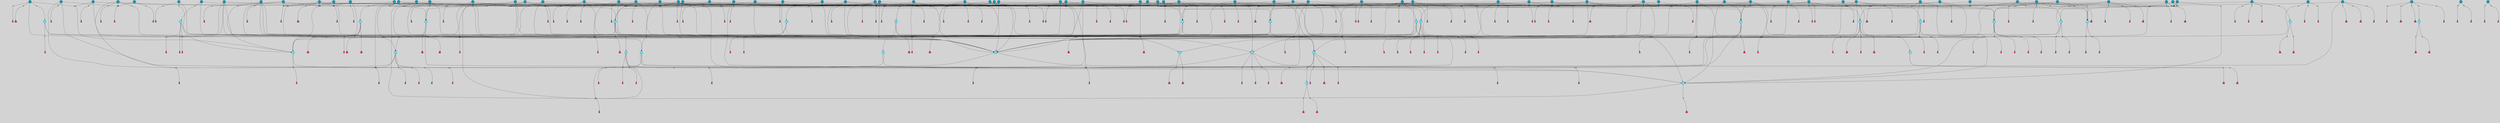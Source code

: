 // File exported with GEGELATI v1.3.1
// On the 2024-04-08 17:40:21
// With the File::TPGGraphDotExporter
digraph{
	graph[pad = "0.212, 0.055" bgcolor = lightgray]
	node[shape=circle style = filled label = ""]
		T3 [fillcolor="#66ddff"]
		T7 [fillcolor="#66ddff"]
		T9 [fillcolor="#66ddff"]
		T11 [fillcolor="#66ddff"]
		T24 [fillcolor="#66ddff"]
		T27 [fillcolor="#66ddff"]
		T54 [fillcolor="#66ddff"]
		T59 [fillcolor="#66ddff"]
		T95 [fillcolor="#66ddff"]
		T111 [fillcolor="#66ddff"]
		T129 [fillcolor="#66ddff"]
		T159 [fillcolor="#66ddff"]
		T176 [fillcolor="#66ddff"]
		T195 [fillcolor="#66ddff"]
		T212 [fillcolor="#66ddff"]
		T213 [fillcolor="#66ddff"]
		T229 [fillcolor="#66ddff"]
		T240 [fillcolor="#66ddff"]
		T242 [fillcolor="#66ddff"]
		T278 [fillcolor="#1199bb"]
		T284 [fillcolor="#1199bb"]
		T315 [fillcolor="#1199bb"]
		T321 [fillcolor="#66ddff"]
		T322 [fillcolor="#66ddff"]
		T323 [fillcolor="#66ddff"]
		T324 [fillcolor="#66ddff"]
		T325 [fillcolor="#66ddff"]
		T326 [fillcolor="#66ddff"]
		T327 [fillcolor="#66ddff"]
		T328 [fillcolor="#1199bb"]
		T330 [fillcolor="#1199bb"]
		T351 [fillcolor="#1199bb"]
		T352 [fillcolor="#1199bb"]
		T353 [fillcolor="#66ddff"]
		T363 [fillcolor="#1199bb"]
		T384 [fillcolor="#1199bb"]
		T392 [fillcolor="#1199bb"]
		T394 [fillcolor="#66ddff"]
		T395 [fillcolor="#1199bb"]
		T400 [fillcolor="#1199bb"]
		T403 [fillcolor="#1199bb"]
		T415 [fillcolor="#1199bb"]
		T416 [fillcolor="#1199bb"]
		T421 [fillcolor="#1199bb"]
		T424 [fillcolor="#1199bb"]
		T426 [fillcolor="#1199bb"]
		T273 [fillcolor="#1199bb"]
		T430 [fillcolor="#1199bb"]
		T434 [fillcolor="#1199bb"]
		T435 [fillcolor="#1199bb"]
		T437 [fillcolor="#66ddff"]
		T440 [fillcolor="#1199bb"]
		T441 [fillcolor="#1199bb"]
		T442 [fillcolor="#1199bb"]
		T443 [fillcolor="#1199bb"]
		T445 [fillcolor="#1199bb"]
		T446 [fillcolor="#1199bb"]
		T448 [fillcolor="#1199bb"]
		T449 [fillcolor="#1199bb"]
		T450 [fillcolor="#1199bb"]
		T451 [fillcolor="#1199bb"]
		T452 [fillcolor="#1199bb"]
		T453 [fillcolor="#1199bb"]
		T454 [fillcolor="#1199bb"]
		T455 [fillcolor="#1199bb"]
		T457 [fillcolor="#1199bb"]
		T458 [fillcolor="#1199bb"]
		T459 [fillcolor="#1199bb"]
		T460 [fillcolor="#1199bb"]
		T304 [fillcolor="#1199bb"]
		T463 [fillcolor="#1199bb"]
		T464 [fillcolor="#1199bb"]
		T465 [fillcolor="#1199bb"]
		T466 [fillcolor="#1199bb"]
		T467 [fillcolor="#1199bb"]
		T469 [fillcolor="#1199bb"]
		T470 [fillcolor="#1199bb"]
		T477 [fillcolor="#1199bb"]
		T485 [fillcolor="#1199bb"]
		T486 [fillcolor="#1199bb"]
		T491 [fillcolor="#1199bb"]
		T497 [fillcolor="#1199bb"]
		T500 [fillcolor="#1199bb"]
		T501 [fillcolor="#1199bb"]
		T503 [fillcolor="#1199bb"]
		T507 [fillcolor="#1199bb"]
		T509 [fillcolor="#1199bb"]
		T510 [fillcolor="#1199bb"]
		T513 [fillcolor="#1199bb"]
		T514 [fillcolor="#1199bb"]
		T515 [fillcolor="#1199bb"]
		T516 [fillcolor="#1199bb"]
		T517 [fillcolor="#1199bb"]
		T518 [fillcolor="#1199bb"]
		T519 [fillcolor="#1199bb"]
		T520 [fillcolor="#1199bb"]
		T523 [fillcolor="#66ddff"]
		T524 [fillcolor="#1199bb"]
		T525 [fillcolor="#1199bb"]
		T526 [fillcolor="#1199bb"]
		T527 [fillcolor="#66ddff"]
		T528 [fillcolor="#1199bb"]
		T529 [fillcolor="#1199bb"]
		T530 [fillcolor="#1199bb"]
		T531 [fillcolor="#1199bb"]
		T532 [fillcolor="#1199bb"]
		T533 [fillcolor="#1199bb"]
		T534 [fillcolor="#1199bb"]
		T535 [fillcolor="#1199bb"]
		T536 [fillcolor="#1199bb"]
		T537 [fillcolor="#1199bb"]
		T538 [fillcolor="#1199bb"]
		T539 [fillcolor="#1199bb"]
		T540 [fillcolor="#1199bb"]
		T541 [fillcolor="#1199bb"]
		P4361 [fillcolor="#cccccc" shape=point] //6|
		I4361 [shape=box style=invis label="6|1&2|6#1|7&#92;n10|7&2|0#1|5&#92;n9|4&0|1#2|2&#92;n8|6&0|0#1|0&#92;n"]
		P4361 -> I4361[style=invis]
		A3340 [fillcolor="#ff3366" shape=box margin=0.03 width=0 height=0 label="3"]
		T3 -> P4361 -> A3340
		P4362 [fillcolor="#cccccc" shape=point] //3|
		I4362 [shape=box style=invis label="7|6&2|4#0|2&#92;n10|3&2|7#1|4&#92;n11|6&0|4#0|1&#92;n7|1&0|0#2|6&#92;n7|6&0|3#2|6&#92;n4|0&2|6#0|1&#92;n4|4&2|5#0|2&#92;n4|6&0|4#2|7&#92;n10|0&2|3#1|5&#92;n2|6&0|5#0|2&#92;n1|0&2|3#0|7&#92;n1|6&2|0#0|5&#92;n6|2&0|1#0|7&#92;n9|2&0|3#2|7&#92;n5|3&0|6#0|6&#92;n1|7&2|5#2|3&#92;n8|1&2|7#0|6&#92;n1|0&2|5#2|1&#92;n7|1&2|2#2|5&#92;n7|4&2|6#0|3&#92;n"]
		P4362 -> I4362[style=invis]
		A3341 [fillcolor="#ff3366" shape=box margin=0.03 width=0 height=0 label="4"]
		T3 -> P4362 -> A3341
		P4363 [fillcolor="#cccccc" shape=point] //-3|
		I4363 [shape=box style=invis label="1|6&2|7#0|7&#92;n10|2&0|7#1|3&#92;n9|6&2|7#2|2&#92;n5|3&0|7#0|7&#92;n1|6&2|3#0|0&#92;n2|3&2|3#2|2&#92;n5|1&2|6#0|6&#92;n"]
		P4363 -> I4363[style=invis]
		A3342 [fillcolor="#ff3366" shape=box margin=0.03 width=0 height=0 label="7"]
		T7 -> P4363 -> A3342
		P4364 [fillcolor="#cccccc" shape=point] //5|
		I4364 [shape=box style=invis label="0|5&2|3#0|1&#92;n0|6&2|1#2|4&#92;n6|2&2|6#0|7&#92;n7|4&0|3#0|1&#92;n5|4&0|7#1|6&#92;n9|1&0|5#2|2&#92;n6|3&2|3#1|7&#92;n11|7&2|4#1|6&#92;n2|5&0|1#0|0&#92;n4|7&0|0#0|2&#92;n6|2&0|6#0|0&#92;n2|1&2|6#2|4&#92;n10|0&2|0#1|0&#92;n6|6&2|4#0|6&#92;n"]
		P4364 -> I4364[style=invis]
		A3343 [fillcolor="#ff3366" shape=box margin=0.03 width=0 height=0 label="8"]
		T7 -> P4364 -> A3343
		P4365 [fillcolor="#cccccc" shape=point] //-6|
		I4365 [shape=box style=invis label="11|1&0|7#2|0&#92;n10|4&0|1#1|0&#92;n4|3&2|4#2|1&#92;n0|5&2|0#0|0&#92;n6|1&0|0#0|3&#92;n8|2&2|0#0|4&#92;n11|4&2|0#1|6&#92;n7|0&2|6#2|3&#92;n5|3&2|6#2|0&#92;n2|0&2|0#0|4&#92;n"]
		P4365 -> I4365[style=invis]
		A3344 [fillcolor="#ff3366" shape=box margin=0.03 width=0 height=0 label="9"]
		T9 -> P4365 -> A3344
		P4366 [fillcolor="#cccccc" shape=point] //2|
		I4366 [shape=box style=invis label="6|3&2|7#1|4&#92;n8|6&0|0#2|5&#92;n2|1&0|2#0|3&#92;n8|7&0|6#0|4&#92;n2|1&2|0#0|1&#92;n0|0&2|2#2|3&#92;n6|6&0|7#2|1&#92;n6|1&0|7#2|6&#92;n5|4&2|7#0|4&#92;n0|3&0|4#2|0&#92;n11|0&2|0#2|5&#92;n4|5&2|5#2|4&#92;n5|7&0|6#0|4&#92;n9|7&2|5#0|3&#92;n5|4&2|1#0|3&#92;n5|3&0|1#1|7&#92;n0|4&0|3#2|5&#92;n"]
		P4366 -> I4366[style=invis]
		A3345 [fillcolor="#ff3366" shape=box margin=0.03 width=0 height=0 label="10"]
		T9 -> P4366 -> A3345
		P4367 [fillcolor="#cccccc" shape=point] //6|
		I4367 [shape=box style=invis label="3|0&2|7#2|2&#92;n3|2&0|4#2|5&#92;n5|1&0|2#1|0&#92;n8|7&0|1#2|0&#92;n8|5&0|3#0|6&#92;n0|2&0|2#2|3&#92;n1|5&2|5#0|5&#92;n5|6&0|6#0|7&#92;n6|7&0|0#2|6&#92;n1|2&2|3#0|0&#92;n7|7&2|3#0|4&#92;n0|7&2|7#0|6&#92;n1|0&2|2#2|7&#92;n4|4&0|1#0|0&#92;n"]
		P4367 -> I4367[style=invis]
		A3346 [fillcolor="#ff3366" shape=box margin=0.03 width=0 height=0 label="11"]
		T11 -> P4367 -> A3346
		P4368 [fillcolor="#cccccc" shape=point] //-4|
		I4368 [shape=box style=invis label="4|1&0|4#2|6&#92;n1|2&2|2#2|0&#92;n1|2&2|0#0|6&#92;n8|4&2|3#2|5&#92;n5|5&2|1#1|0&#92;n"]
		P4368 -> I4368[style=invis]
		A3347 [fillcolor="#ff3366" shape=box margin=0.03 width=0 height=0 label="12"]
		T11 -> P4368 -> A3347
		P4369 [fillcolor="#cccccc" shape=point] //1|
		I4369 [shape=box style=invis label="5|1&0|6#2|7&#92;n2|4&0|4#2|2&#92;n0|6&0|5#0|4&#92;n10|6&2|5#1|6&#92;n9|3&0|1#1|7&#92;n10|3&2|2#1|0&#92;n5|0&0|0#2|1&#92;n11|3&2|3#1|5&#92;n10|3&0|1#1|0&#92;n2|4&0|1#0|1&#92;n0|2&0|3#2|4&#92;n9|2&2|1#2|5&#92;n11|7&2|6#2|6&#92;n"]
		P4369 -> I4369[style=invis]
		T24 -> P4369 -> T7
		P4370 [fillcolor="#cccccc" shape=point] //5|
		I4370 [shape=box style=invis label="3|0&2|0#0|1&#92;n3|0&0|7#0|1&#92;n5|3&0|2#2|6&#92;n4|4&2|4#2|6&#92;n11|2&0|7#1|6&#92;n2|7&2|2#2|5&#92;n9|3&2|6#2|7&#92;n7|7&0|0#0|4&#92;n6|1&2|4#2|3&#92;n5|4&2|0#1|6&#92;n1|3&0|7#0|4&#92;n"]
		P4370 -> I4370[style=invis]
		A3348 [fillcolor="#ff3366" shape=box margin=0.03 width=0 height=0 label="7"]
		T24 -> P4370 -> A3348
		P4371 [fillcolor="#cccccc" shape=point] //-2|
		I4371 [shape=box style=invis label="4|1&0|4#0|3&#92;n4|2&0|5#2|0&#92;n5|5&2|6#0|5&#92;n1|4&0|1#0|2&#92;n6|3&2|7#1|5&#92;n0|4&2|0#0|3&#92;n8|5&2|5#1|2&#92;n10|7&2|7#1|1&#92;n3|4&0|0#2|1&#92;n3|6&2|5#2|5&#92;n8|3&0|1#0|7&#92;n10|0&2|7#1|3&#92;n4|1&2|4#0|1&#92;n9|3&2|0#0|4&#92;n3|6&2|0#0|4&#92;n1|2&0|6#2|1&#92;n4|0&2|1#2|2&#92;n"]
		P4371 -> I4371[style=invis]
		A3349 [fillcolor="#ff3366" shape=box margin=0.03 width=0 height=0 label="14"]
		T24 -> P4371 -> A3349
		P4372 [fillcolor="#cccccc" shape=point] //2|
		I4372 [shape=box style=invis label="9|1&2|3#0|1&#92;n5|2&2|0#2|4&#92;n3|6&2|5#2|7&#92;n7|0&2|5#0|4&#92;n1|2&0|3#0|5&#92;n7|3&2|7#0|0&#92;n"]
		P4372 -> I4372[style=invis]
		A3350 [fillcolor="#ff3366" shape=box margin=0.03 width=0 height=0 label="2"]
		T27 -> P4372 -> A3350
		P4373 [fillcolor="#cccccc" shape=point] //-6|
		I4373 [shape=box style=invis label="7|5&0|4#0|4&#92;n11|0&2|5#2|1&#92;n"]
		P4373 -> I4373[style=invis]
		A3351 [fillcolor="#ff3366" shape=box margin=0.03 width=0 height=0 label="3"]
		T27 -> P4373 -> A3351
		T27 -> P4362
		P4374 [fillcolor="#cccccc" shape=point] //0|
		I4374 [shape=box style=invis label="2|5&0|1#0|6&#92;n6|1&2|2#2|7&#92;n8|0&0|3#1|4&#92;n4|3&2|5#2|4&#92;n8|1&2|4#0|0&#92;n6|6&0|1#2|6&#92;n11|7&2|4#2|5&#92;n6|2&2|4#0|2&#92;n8|5&2|4#2|4&#92;n2|1&2|1#2|2&#92;n2|7&2|5#2|6&#92;n9|7&0|5#0|4&#92;n1|2&0|5#2|6&#92;n4|2&2|3#2|7&#92;n3|3&2|1#0|2&#92;n"]
		P4374 -> I4374[style=invis]
		A3352 [fillcolor="#ff3366" shape=box margin=0.03 width=0 height=0 label="5"]
		T27 -> P4374 -> A3352
		P4375 [fillcolor="#cccccc" shape=point] //0|
		I4375 [shape=box style=invis label="4|0&0|3#2|7&#92;n10|2&0|3#1|7&#92;n3|5&0|2#0|3&#92;n4|5&0|0#2|1&#92;n10|7&2|0#1|2&#92;n5|3&2|3#1|6&#92;n9|5&2|0#0|4&#92;n5|4&2|7#0|2&#92;n10|3&2|7#1|4&#92;n7|2&0|1#2|6&#92;n8|6&0|5#0|5&#92;n8|7&2|3#0|5&#92;n2|6&2|4#0|0&#92;n"]
		P4375 -> I4375[style=invis]
		A3353 [fillcolor="#ff3366" shape=box margin=0.03 width=0 height=0 label="5"]
		T27 -> P4375 -> A3353
		P4376 [fillcolor="#cccccc" shape=point] //8|
		I4376 [shape=box style=invis label="9|0&0|1#2|0&#92;n10|1&2|5#1|4&#92;n8|2&2|6#0|4&#92;n2|4&2|5#2|3&#92;n4|2&2|2#0|2&#92;n7|5&0|2#0|0&#92;n8|2&2|1#1|3&#92;n8|7&0|7#2|1&#92;n1|1&0|0#0|7&#92;n5|6&2|5#1|0&#92;n6|6&2|5#0|0&#92;n11|4&0|3#2|6&#92;n4|2&2|4#0|7&#92;n5|6&0|1#2|0&#92;n11|3&0|2#0|7&#92;n"]
		P4376 -> I4376[style=invis]
		A3354 [fillcolor="#ff3366" shape=box margin=0.03 width=0 height=0 label="6"]
		T54 -> P4376 -> A3354
		T54 -> P4370
		P4377 [fillcolor="#cccccc" shape=point] //-10|
		I4377 [shape=box style=invis label="3|6&0|0#0|4&#92;n4|1&2|4#0|1&#92;n5|1&0|1#0|4&#92;n5|5&2|6#0|5&#92;n6|5&0|6#0|3&#92;n11|1&2|0#0|1&#92;n0|7&2|0#0|3&#92;n1|2&0|6#0|1&#92;n8|0&0|4#2|0&#92;n0|4&0|7#2|7&#92;n7|0&2|7#1|3&#92;n3|1&0|5#2|5&#92;n5|1&0|4#0|3&#92;n2|2&0|2#0|0&#92;n8|3&0|1#0|7&#92;n3|0&0|3#0|5&#92;n7|2&0|5#2|0&#92;n6|3&2|7#1|5&#92;n4|7&2|7#2|1&#92;n"]
		P4377 -> I4377[style=invis]
		A3355 [fillcolor="#ff3366" shape=box margin=0.03 width=0 height=0 label="14"]
		T54 -> P4377 -> A3355
		T54 -> P4364
		P4378 [fillcolor="#cccccc" shape=point] //8|
		I4378 [shape=box style=invis label="9|0&0|1#2|0&#92;n10|1&2|5#1|4&#92;n8|2&2|6#0|4&#92;n4|5&0|3#0|1&#92;n2|4&2|5#2|3&#92;n4|2&2|2#0|2&#92;n7|5&0|2#0|0&#92;n8|2&2|1#1|3&#92;n8|7&0|7#2|1&#92;n1|1&0|0#0|7&#92;n5|6&2|5#1|0&#92;n6|3&2|5#0|0&#92;n11|4&0|3#2|6&#92;n1|2&2|4#0|7&#92;n5|6&0|1#2|0&#92;n11|3&0|2#0|7&#92;n"]
		P4378 -> I4378[style=invis]
		A3356 [fillcolor="#ff3366" shape=box margin=0.03 width=0 height=0 label="6"]
		T59 -> P4378 -> A3356
		T59 -> P4370
		T59 -> P4365
		T59 -> P4370
		P4379 [fillcolor="#cccccc" shape=point] //4|
		I4379 [shape=box style=invis label="4|3&0|6#0|3&#92;n5|7&2|3#2|2&#92;n5|6&0|7#1|2&#92;n1|4&2|6#0|3&#92;n8|4&2|1#2|5&#92;n9|5&2|4#1|4&#92;n2|4&0|5#0|7&#92;n10|0&0|6#1|3&#92;n3|0&0|6#0|2&#92;n2|7&2|7#2|6&#92;n5|2&0|5#1|5&#92;n10|4&2|5#1|7&#92;n4|0&0|4#2|4&#92;n11|1&0|4#2|6&#92;n10|6&2|0#1|4&#92;n9|7&0|3#1|4&#92;n4|5&2|7#0|6&#92;n11|5&2|6#2|3&#92;n0|3&0|5#0|1&#92;n"]
		P4379 -> I4379[style=invis]
		A3357 [fillcolor="#ff3366" shape=box margin=0.03 width=0 height=0 label="13"]
		T95 -> P4379 -> A3357
		P4380 [fillcolor="#cccccc" shape=point] //8|
		I4380 [shape=box style=invis label="9|7&0|5#2|5&#92;n3|3&2|3#0|2&#92;n9|5&2|2#1|0&#92;n2|3&0|6#0|3&#92;n4|4&2|5#2|7&#92;n11|3&2|0#1|5&#92;n6|6&2|1#2|2&#92;n4|6&0|1#2|2&#92;n2|5&2|7#2|2&#92;n7|7&2|2#2|3&#92;n6|5&0|3#2|6&#92;n6|7&0|6#0|2&#92;n"]
		P4380 -> I4380[style=invis]
		A3358 [fillcolor="#ff3366" shape=box margin=0.03 width=0 height=0 label="14"]
		T95 -> P4380 -> A3358
		P4381 [fillcolor="#cccccc" shape=point] //2|
		I4381 [shape=box style=invis label="4|1&0|4#2|6&#92;n5|5&2|1#1|0&#92;n1|0&2|0#0|6&#92;n8|4&2|3#2|5&#92;n"]
		P4381 -> I4381[style=invis]
		T95 -> P4381 -> T11
		P4382 [fillcolor="#cccccc" shape=point] //-9|
		I4382 [shape=box style=invis label="2|0&2|0#2|1&#92;n4|4&2|4#2|6&#92;n9|1&0|3#1|7&#92;n5|3&0|2#2|6&#92;n2|7&2|2#2|5&#92;n5|4&2|0#1|6&#92;n3|0&0|7#0|1&#92;n1|3&0|7#0|4&#92;n11|6&2|2#0|7&#92;n7|7&0|0#0|4&#92;n11|0&0|7#1|6&#92;n9|3&2|6#2|7&#92;n"]
		P4382 -> I4382[style=invis]
		A3359 [fillcolor="#ff3366" shape=box margin=0.03 width=0 height=0 label="7"]
		T95 -> P4382 -> A3359
		P4383 [fillcolor="#cccccc" shape=point] //-8|
		I4383 [shape=box style=invis label="7|5&0|4#2|4&#92;n"]
		P4383 -> I4383[style=invis]
		A3360 [fillcolor="#ff3366" shape=box margin=0.03 width=0 height=0 label="3"]
		T95 -> P4383 -> A3360
		P4384 [fillcolor="#cccccc" shape=point] //-5|
		I4384 [shape=box style=invis label="0|0&2|3#0|2&#92;n10|5&0|6#1|3&#92;n7|3&0|6#2|3&#92;n3|4&0|6#0|6&#92;n10|5&0|2#1|1&#92;n5|0&0|1#0|3&#92;n6|6&2|5#1|5&#92;n7|4&0|2#1|7&#92;n5|7&0|1#2|5&#92;n1|5&0|0#0|3&#92;n7|5&2|1#2|6&#92;n9|0&0|2#0|0&#92;n4|0&2|4#0|0&#92;n4|6&0|0#2|3&#92;n3|1&0|6#2|5&#92;n7|7&2|1#2|3&#92;n9|4&2|2#0|6&#92;n"]
		P4384 -> I4384[style=invis]
		T111 -> P4384 -> T9
		P4385 [fillcolor="#cccccc" shape=point] //7|
		I4385 [shape=box style=invis label="7|4&2|1#2|0&#92;n4|1&2|4#2|3&#92;n5|0&2|0#2|2&#92;n6|1&2|4#2|6&#92;n"]
		P4385 -> I4385[style=invis]
		A3361 [fillcolor="#ff3366" shape=box margin=0.03 width=0 height=0 label="9"]
		T111 -> P4385 -> A3361
		P4386 [fillcolor="#cccccc" shape=point] //2|
		I4386 [shape=box style=invis label="3|0&2|0#0|1&#92;n11|2&0|7#1|6&#92;n8|7&2|4#0|5&#92;n5|3&0|2#2|6&#92;n4|4&2|4#2|6&#92;n3|0&0|7#0|1&#92;n2|7&2|2#2|5&#92;n9|3&2|6#2|7&#92;n7|7&0|0#0|4&#92;n6|1&2|4#1|3&#92;n5|4&2|0#1|6&#92;n1|3&0|7#0|4&#92;n"]
		P4386 -> I4386[style=invis]
		A3362 [fillcolor="#ff3366" shape=box margin=0.03 width=0 height=0 label="7"]
		T111 -> P4386 -> A3362
		T111 -> P4365
		T129 -> P4376
		T129 -> P4370
		P4387 [fillcolor="#cccccc" shape=point] //10|
		I4387 [shape=box style=invis label="4|5&2|7#2|1&#92;n1|7&2|3#0|6&#92;n3|5&2|2#0|3&#92;n10|3&0|7#1|4&#92;n7|1&0|4#2|6&#92;n10|2&0|3#1|7&#92;n9|5&2|0#0|4&#92;n4|0&0|3#2|7&#92;n11|4&2|6#1|2&#92;n5|4&2|7#0|2&#92;n2|6&2|4#0|0&#92;n6|5&0|7#2|1&#92;n5|3&2|3#1|6&#92;n10|7&2|0#1|2&#92;n"]
		P4387 -> I4387[style=invis]
		A3363 [fillcolor="#ff3366" shape=box margin=0.03 width=0 height=0 label="5"]
		T129 -> P4387 -> A3363
		P4388 [fillcolor="#cccccc" shape=point] //5|
		I4388 [shape=box style=invis label="9|4&2|3#1|3&#92;n0|4&2|4#0|5&#92;n6|1&2|6#2|5&#92;n4|0&0|5#2|0&#92;n"]
		P4388 -> I4388[style=invis]
		A3364 [fillcolor="#ff3366" shape=box margin=0.03 width=0 height=0 label="7"]
		T129 -> P4388 -> A3364
		P4389 [fillcolor="#cccccc" shape=point] //6|
		I4389 [shape=box style=invis label="9|4&2|7#0|6&#92;n8|4&0|1#1|0&#92;n1|3&0|0#2|1&#92;n2|4&0|6#2|2&#92;n5|1&2|5#0|7&#92;n3|0&0|3#2|6&#92;n2|2&2|6#0|2&#92;n8|4&0|4#2|2&#92;n5|1&2|4#0|3&#92;n9|4&0|6#0|6&#92;n5|0&2|2#1|5&#92;n11|7&0|0#1|1&#92;n0|4&0|3#0|3&#92;n7|7&2|4#2|5&#92;n1|5&0|1#2|1&#92;n"]
		P4389 -> I4389[style=invis]
		A3365 [fillcolor="#ff3366" shape=box margin=0.03 width=0 height=0 label="1"]
		T129 -> P4389 -> A3365
		P4390 [fillcolor="#cccccc" shape=point] //7|
		I4390 [shape=box style=invis label="7|0&2|1#2|0&#92;n9|7&2|1#1|7&#92;n8|2&0|1#1|0&#92;n6|6&0|2#1|1&#92;n2|2&0|5#0|0&#92;n5|7&0|0#2|1&#92;n5|1&2|5#1|5&#92;n4|7&2|4#2|3&#92;n10|5&2|2#1|5&#92;n1|3&2|2#2|0&#92;n10|2&2|6#1|5&#92;n"]
		P4390 -> I4390[style=invis]
		A3366 [fillcolor="#ff3366" shape=box margin=0.03 width=0 height=0 label="1"]
		T159 -> P4390 -> A3366
		P4391 [fillcolor="#cccccc" shape=point] //7|
		I4391 [shape=box style=invis label="7|4&2|7#0|4&#92;n4|6&0|1#2|5&#92;n2|1&2|3#0|0&#92;n4|3&2|0#0|1&#92;n0|0&2|7#2|7&#92;n7|7&0|5#2|3&#92;n5|0&2|1#2|2&#92;n10|0&0|4#1|2&#92;n4|4&0|7#0|0&#92;n6|7&0|2#0|1&#92;n1|4&2|5#0|4&#92;n"]
		P4391 -> I4391[style=invis]
		A3367 [fillcolor="#ff3366" shape=box margin=0.03 width=0 height=0 label="0"]
		T159 -> P4391 -> A3367
		P4392 [fillcolor="#cccccc" shape=point] //5|
		I4392 [shape=box style=invis label="0|5&2|3#0|1&#92;n0|6&2|1#2|4&#92;n6|2&2|6#0|7&#92;n9|0&2|7#1|1&#92;n7|4&0|3#0|1&#92;n11|7&2|4#1|6&#92;n9|1&0|5#2|2&#92;n5|4&0|7#1|6&#92;n2|5&0|1#0|0&#92;n4|7&0|0#0|2&#92;n6|2&0|6#0|0&#92;n2|1&2|6#2|4&#92;n10|0&0|0#1|0&#92;n6|6&2|4#0|6&#92;n"]
		P4392 -> I4392[style=invis]
		T159 -> P4392 -> T129
		P4393 [fillcolor="#cccccc" shape=point] //3|
		I4393 [shape=box style=invis label="4|7&0|7#2|7&#92;n11|5&2|6#0|2&#92;n5|5&2|6#2|0&#92;n3|2&0|6#0|3&#92;n10|2&2|5#1|5&#92;n9|4&2|3#1|5&#92;n2|5&2|7#2|4&#92;n11|3&2|5#1|0&#92;n7|0&0|7#2|1&#92;n1|2&0|5#0|1&#92;n"]
		P4393 -> I4393[style=invis]
		A3368 [fillcolor="#ff3366" shape=box margin=0.03 width=0 height=0 label="5"]
		T176 -> P4393 -> A3368
		P4394 [fillcolor="#cccccc" shape=point] //2|
		I4394 [shape=box style=invis label="7|1&0|6#0|1&#92;n5|2&2|5#1|6&#92;n10|1&2|1#1|1&#92;n4|7&0|4#2|2&#92;n11|7&0|4#2|7&#92;n5|0&0|5#1|7&#92;n8|2&0|5#2|4&#92;n10|0&2|6#1|6&#92;n5|1&0|1#2|3&#92;n1|6&2|0#0|1&#92;n9|6&2|2#1|4&#92;n3|4&2|3#0|0&#92;n10|1&0|1#1|0&#92;n2|2&0|1#2|1&#92;n3|1&2|7#0|3&#92;n"]
		P4394 -> I4394[style=invis]
		A3369 [fillcolor="#ff3366" shape=box margin=0.03 width=0 height=0 label="10"]
		T176 -> P4394 -> A3369
		P4395 [fillcolor="#cccccc" shape=point] //-1|
		I4395 [shape=box style=invis label="1|7&2|1#0|6&#92;n8|1&2|3#0|5&#92;n10|6&2|7#1|0&#92;n1|7&2|5#0|2&#92;n0|3&0|3#2|2&#92;n3|5&0|1#0|0&#92;n3|5&0|2#0|3&#92;n1|5&2|0#0|4&#92;n5|7&2|2#2|5&#92;n4|0&2|3#0|3&#92;n"]
		P4395 -> I4395[style=invis]
		T176 -> P4395 -> T3
		P4396 [fillcolor="#cccccc" shape=point] //-3|
		I4396 [shape=box style=invis label="6|3&2|4#1|4&#92;n5|3&0|1#1|7&#92;n2|1&0|2#2|3&#92;n8|7&0|6#0|4&#92;n2|1&2|0#0|1&#92;n0|0&2|2#2|3&#92;n6|1&0|7#2|6&#92;n5|7&0|2#0|4&#92;n0|3&0|4#2|0&#92;n11|0&2|0#2|5&#92;n6|0&2|0#1|4&#92;n8|6&0|2#2|5&#92;n5|4&2|1#0|3&#92;n9|7&2|5#0|3&#92;n5|4&2|7#0|4&#92;n"]
		P4396 -> I4396[style=invis]
		A3370 [fillcolor="#ff3366" shape=box margin=0.03 width=0 height=0 label="10"]
		T176 -> P4396 -> A3370
		P4397 [fillcolor="#cccccc" shape=point] //4|
		I4397 [shape=box style=invis label="7|1&0|6#0|1&#92;n5|2&2|5#1|6&#92;n10|1&2|1#1|1&#92;n9|6&2|2#1|4&#92;n4|7&0|4#2|2&#92;n9|6&0|4#1|1&#92;n10|0&2|6#1|6&#92;n5|1&0|1#2|3&#92;n1|6&2|0#0|1&#92;n8|2&0|5#2|4&#92;n3|4&2|3#0|0&#92;n10|1&0|5#1|0&#92;n2|2&0|1#2|1&#92;n3|1&2|7#0|3&#92;n"]
		P4397 -> I4397[style=invis]
		A3371 [fillcolor="#ff3366" shape=box margin=0.03 width=0 height=0 label="10"]
		T176 -> P4397 -> A3371
		P4398 [fillcolor="#cccccc" shape=point] //5|
		I4398 [shape=box style=invis label="3|0&2|0#2|1&#92;n3|0&0|7#0|1&#92;n5|3&0|2#2|6&#92;n4|4&2|4#2|6&#92;n5|4&2|0#1|6&#92;n2|7&2|2#2|5&#92;n1|3&0|7#0|4&#92;n11|6&2|2#0|7&#92;n7|7&0|0#0|4&#92;n6|1&2|4#2|3&#92;n11|0&0|7#1|6&#92;n9|3&2|6#2|7&#92;n"]
		P4398 -> I4398[style=invis]
		A3372 [fillcolor="#ff3366" shape=box margin=0.03 width=0 height=0 label="7"]
		T195 -> P4398 -> A3372
		P4399 [fillcolor="#cccccc" shape=point] //4|
		I4399 [shape=box style=invis label="7|1&0|6#0|1&#92;n6|7&2|7#1|7&#92;n10|1&2|1#1|1&#92;n9|6&2|2#1|4&#92;n4|7&0|4#2|2&#92;n9|6&0|5#1|1&#92;n10|0&2|6#1|6&#92;n5|1&0|1#2|3&#92;n10|1&0|5#1|0&#92;n3|4&2|3#0|0&#92;n8|2&0|5#2|4&#92;n1|6&2|0#0|0&#92;n2|3&0|1#2|6&#92;n5|2&2|2#1|6&#92;n2|2&0|1#2|1&#92;n3|1&2|7#0|3&#92;n6|7&2|3#0|4&#92;n"]
		P4399 -> I4399[style=invis]
		A3373 [fillcolor="#ff3366" shape=box margin=0.03 width=0 height=0 label="10"]
		T195 -> P4399 -> A3373
		P4400 [fillcolor="#cccccc" shape=point] //-4|
		I4400 [shape=box style=invis label="0|4&0|0#2|7&#92;n8|5&2|4#2|4&#92;n4|3&2|5#2|4&#92;n11|7&2|2#2|5&#92;n6|5&2|2#2|7&#92;n3|2&0|7#0|7&#92;n3|3&2|1#0|3&#92;n2|6&0|3#2|5&#92;n0|1&2|6#2|2&#92;n8|2&0|0#1|6&#92;n0|7&0|5#0|4&#92;n9|5&0|3#2|7&#92;n2|7&2|5#2|6&#92;n9|0&2|0#0|1&#92;n1|2&2|4#0|2&#92;n"]
		P4400 -> I4400[style=invis]
		T195 -> P4400 -> T27
		T195 -> P4391
		P4401 [fillcolor="#cccccc" shape=point] //6|
		I4401 [shape=box style=invis label="9|4&2|7#0|6&#92;n8|4&0|1#1|0&#92;n1|3&0|0#2|1&#92;n2|4&0|6#2|2&#92;n5|1&2|5#0|7&#92;n3|0&0|3#2|6&#92;n2|2&2|6#0|2&#92;n8|4&0|4#2|2&#92;n5|1&2|4#0|3&#92;n9|4&0|6#0|6&#92;n5|0&2|2#1|5&#92;n11|7&0|0#1|1&#92;n0|4&0|3#0|3&#92;n7|7&2|4#2|5&#92;n1|5&0|1#2|1&#92;n"]
		P4401 -> I4401[style=invis]
		A3374 [fillcolor="#ff3366" shape=box margin=0.03 width=0 height=0 label="1"]
		T212 -> P4401 -> A3374
		P4402 [fillcolor="#cccccc" shape=point] //5|
		I4402 [shape=box style=invis label="9|4&2|3#1|3&#92;n0|4&2|4#0|5&#92;n6|1&2|6#2|5&#92;n4|0&0|5#2|0&#92;n"]
		P4402 -> I4402[style=invis]
		A3375 [fillcolor="#ff3366" shape=box margin=0.03 width=0 height=0 label="7"]
		T212 -> P4402 -> A3375
		P4403 [fillcolor="#cccccc" shape=point] //5|
		I4403 [shape=box style=invis label="3|0&2|0#0|1&#92;n3|0&0|7#0|1&#92;n5|3&0|2#2|6&#92;n4|4&2|4#2|6&#92;n11|2&0|7#1|6&#92;n2|7&2|2#2|5&#92;n9|3&2|6#2|7&#92;n7|7&0|0#0|4&#92;n6|1&2|4#2|3&#92;n5|4&2|0#1|6&#92;n1|3&0|7#0|4&#92;n"]
		P4403 -> I4403[style=invis]
		A3376 [fillcolor="#ff3366" shape=box margin=0.03 width=0 height=0 label="7"]
		T212 -> P4403 -> A3376
		P4404 [fillcolor="#cccccc" shape=point] //8|
		I4404 [shape=box style=invis label="9|0&0|1#2|0&#92;n10|1&2|5#1|4&#92;n8|2&2|6#0|4&#92;n2|4&2|5#2|3&#92;n4|2&2|2#0|2&#92;n7|5&0|2#0|0&#92;n8|2&2|1#1|3&#92;n8|7&0|7#2|1&#92;n1|1&0|0#0|7&#92;n5|6&2|5#1|0&#92;n6|6&2|5#0|0&#92;n11|4&0|3#2|6&#92;n4|2&2|4#0|7&#92;n5|6&0|1#2|0&#92;n11|3&0|2#0|7&#92;n"]
		P4404 -> I4404[style=invis]
		A3377 [fillcolor="#ff3366" shape=box margin=0.03 width=0 height=0 label="6"]
		T212 -> P4404 -> A3377
		P4405 [fillcolor="#cccccc" shape=point] //10|
		I4405 [shape=box style=invis label="4|5&2|7#2|1&#92;n1|7&2|3#0|6&#92;n3|5&2|2#0|3&#92;n10|3&0|7#1|4&#92;n7|1&0|4#2|6&#92;n10|2&0|3#1|7&#92;n9|5&2|0#0|4&#92;n4|0&0|3#2|7&#92;n11|4&2|6#1|2&#92;n5|4&2|7#0|2&#92;n2|6&2|4#0|0&#92;n6|5&0|7#2|1&#92;n5|3&2|3#1|6&#92;n10|7&2|0#1|2&#92;n"]
		P4405 -> I4405[style=invis]
		A3378 [fillcolor="#ff3366" shape=box margin=0.03 width=0 height=0 label="5"]
		T212 -> P4405 -> A3378
		P4406 [fillcolor="#cccccc" shape=point] //6|
		I4406 [shape=box style=invis label="9|4&2|7#0|6&#92;n8|4&0|1#1|0&#92;n1|3&0|0#2|1&#92;n2|4&0|6#2|2&#92;n5|1&2|5#0|7&#92;n3|0&0|3#2|6&#92;n2|2&2|6#0|2&#92;n8|4&0|4#2|2&#92;n5|1&2|4#0|3&#92;n9|4&0|6#0|6&#92;n5|0&2|2#1|5&#92;n11|7&0|0#1|1&#92;n0|4&0|3#0|3&#92;n7|7&2|4#2|5&#92;n1|5&0|1#2|1&#92;n"]
		P4406 -> I4406[style=invis]
		A3379 [fillcolor="#ff3366" shape=box margin=0.03 width=0 height=0 label="1"]
		T213 -> P4406 -> A3379
		P4407 [fillcolor="#cccccc" shape=point] //5|
		I4407 [shape=box style=invis label="9|4&2|3#1|3&#92;n0|4&2|4#0|5&#92;n6|1&2|6#2|5&#92;n4|0&0|5#2|0&#92;n"]
		P4407 -> I4407[style=invis]
		A3380 [fillcolor="#ff3366" shape=box margin=0.03 width=0 height=0 label="7"]
		T213 -> P4407 -> A3380
		P4408 [fillcolor="#cccccc" shape=point] //8|
		I4408 [shape=box style=invis label="9|0&0|1#2|0&#92;n10|1&2|5#1|4&#92;n8|2&2|6#0|4&#92;n2|4&2|5#2|3&#92;n4|2&2|2#0|2&#92;n7|5&0|2#0|0&#92;n8|2&2|1#1|3&#92;n8|7&0|7#2|1&#92;n1|1&0|0#0|7&#92;n5|6&2|5#1|0&#92;n6|6&2|5#0|0&#92;n11|4&0|3#2|6&#92;n4|2&2|4#0|7&#92;n5|6&0|1#2|0&#92;n11|3&0|2#0|7&#92;n"]
		P4408 -> I4408[style=invis]
		A3381 [fillcolor="#ff3366" shape=box margin=0.03 width=0 height=0 label="6"]
		T213 -> P4408 -> A3381
		P4409 [fillcolor="#cccccc" shape=point] //10|
		I4409 [shape=box style=invis label="4|5&2|7#2|1&#92;n1|7&2|3#0|6&#92;n3|5&2|2#0|3&#92;n10|3&0|7#1|4&#92;n7|1&0|4#2|6&#92;n10|2&0|3#1|7&#92;n9|5&2|0#0|4&#92;n4|0&0|3#2|7&#92;n11|4&2|6#1|2&#92;n5|4&2|7#0|2&#92;n2|6&2|4#0|0&#92;n6|5&0|7#2|1&#92;n5|3&2|3#1|6&#92;n10|7&2|0#1|2&#92;n"]
		P4409 -> I4409[style=invis]
		A3382 [fillcolor="#ff3366" shape=box margin=0.03 width=0 height=0 label="5"]
		T213 -> P4409 -> A3382
		P4410 [fillcolor="#cccccc" shape=point] //5|
		I4410 [shape=box style=invis label="3|0&2|0#0|1&#92;n3|0&0|7#0|1&#92;n5|3&0|2#2|6&#92;n4|4&2|4#2|6&#92;n11|2&0|7#1|6&#92;n2|7&2|2#2|5&#92;n9|3&2|6#2|7&#92;n7|7&0|0#0|4&#92;n6|1&2|4#2|3&#92;n5|4&2|0#1|6&#92;n1|3&0|7#0|4&#92;n"]
		P4410 -> I4410[style=invis]
		A3383 [fillcolor="#ff3366" shape=box margin=0.03 width=0 height=0 label="7"]
		T213 -> P4410 -> A3383
		P4411 [fillcolor="#cccccc" shape=point] //-2|
		I4411 [shape=box style=invis label="5|2&2|0#2|4&#92;n9|1&2|3#0|1&#92;n3|6&2|5#2|7&#92;n7|0&2|1#0|4&#92;n1|2&0|3#0|5&#92;n7|3&2|7#0|0&#92;n"]
		P4411 -> I4411[style=invis]
		A3384 [fillcolor="#ff3366" shape=box margin=0.03 width=0 height=0 label="2"]
		T229 -> P4411 -> A3384
		P4412 [fillcolor="#cccccc" shape=point] //9|
		I4412 [shape=box style=invis label="7|1&2|2#2|5&#92;n1|0&2|5#2|1&#92;n11|6&0|4#0|1&#92;n10|6&0|3#1|6&#92;n7|1&0|0#2|6&#92;n4|0&2|6#0|1&#92;n4|6&0|4#2|7&#92;n10|0&2|3#1|0&#92;n1|0&2|3#0|7&#92;n1|6&2|0#0|5&#92;n6|2&0|1#0|7&#92;n9|2&0|3#2|7&#92;n5|3&0|6#0|6&#92;n3|1&0|3#0|5&#92;n1|7&2|5#2|3&#92;n8|1&2|7#0|6&#92;n10|3&2|0#1|4&#92;n7|6&2|4#0|2&#92;n7|4&2|6#0|3&#92;n"]
		P4412 -> I4412[style=invis]
		T229 -> P4412 -> T7
		P4413 [fillcolor="#cccccc" shape=point] //2|
		I4413 [shape=box style=invis label="8|6&0|2#0|5&#92;n10|5&2|3#1|7&#92;n5|6&0|1#2|5&#92;n11|3&0|0#2|2&#92;n0|3&2|1#0|6&#92;n9|7&2|6#0|1&#92;n4|6&2|7#0|2&#92;n8|0&0|6#2|0&#92;n11|2&0|7#0|1&#92;n3|7&2|4#0|7&#92;n5|1&0|1#0|6&#92;n7|6&2|7#2|4&#92;n6|1&0|3#0|2&#92;n6|6&2|5#1|2&#92;n8|5&0|2#0|0&#92;n0|2&0|3#0|0&#92;n2|5&2|5#2|1&#92;n10|4&0|1#1|0&#92;n4|3&2|5#0|4&#92;n"]
		P4413 -> I4413[style=invis]
		A3385 [fillcolor="#ff3366" shape=box margin=0.03 width=0 height=0 label="11"]
		T229 -> P4413 -> A3385
		P4414 [fillcolor="#cccccc" shape=point] //-7|
		I4414 [shape=box style=invis label="11|2&2|6#1|1&#92;n2|3&0|6#2|3&#92;n10|0&0|2#1|4&#92;n"]
		P4414 -> I4414[style=invis]
		T229 -> P4414 -> T111
		P4415 [fillcolor="#cccccc" shape=point] //-1|
		I4415 [shape=box style=invis label="6|4&0|4#2|4&#92;n4|5&2|5#2|4&#92;n9|7&2|5#0|3&#92;n3|7&2|6#0|6&#92;n8|7&0|6#0|4&#92;n2|1&2|0#0|1&#92;n8|6&0|0#2|5&#92;n2|1&0|2#0|3&#92;n6|1&0|7#2|6&#92;n6|3&0|1#1|6&#92;n5|4&2|7#0|4&#92;n0|7&0|4#2|0&#92;n11|0&2|0#2|5&#92;n3|7&2|0#2|7&#92;n8|3&2|7#1|4&#92;n5|7&0|6#0|4&#92;n0|0&2|3#2|3&#92;n5|4&2|1#0|3&#92;n0|4&0|3#2|5&#92;n"]
		P4415 -> I4415[style=invis]
		A3386 [fillcolor="#ff3366" shape=box margin=0.03 width=0 height=0 label="10"]
		T229 -> P4415 -> A3386
		P4416 [fillcolor="#cccccc" shape=point] //5|
		I4416 [shape=box style=invis label="1|6&2|7#0|7&#92;n9|2&2|7#2|2&#92;n10|2&0|7#1|3&#92;n5|3&0|7#0|7&#92;n7|0&2|7#2|2&#92;n1|6&2|3#0|0&#92;n2|3&2|3#2|2&#92;n"]
		P4416 -> I4416[style=invis]
		A3387 [fillcolor="#ff3366" shape=box margin=0.03 width=0 height=0 label="7"]
		T240 -> P4416 -> A3387
		P4417 [fillcolor="#cccccc" shape=point] //-8|
		I4417 [shape=box style=invis label="7|5&0|2#2|1&#92;n1|0&2|6#0|0&#92;n7|1&2|6#1|1&#92;n8|7&0|3#1|6&#92;n3|7&2|3#2|4&#92;n"]
		P4417 -> I4417[style=invis]
		A3388 [fillcolor="#ff3366" shape=box margin=0.03 width=0 height=0 label="2"]
		T240 -> P4417 -> A3388
		P4418 [fillcolor="#cccccc" shape=point] //-3|
		I4418 [shape=box style=invis label="1|1&2|1#0|1&#92;n1|4&0|0#2|4&#92;n11|0&2|3#0|2&#92;n11|6&0|4#0|1&#92;n5|2&0|6#1|5&#92;n3|7&2|6#2|7&#92;n7|7&0|1#2|1&#92;n9|5&2|2#2|0&#92;n6|5&2|6#1|4&#92;n0|7&0|5#2|4&#92;n8|1&0|0#2|3&#92;n0|5&0|3#0|5&#92;n2|0&2|4#0|5&#92;n7|5&2|7#1|3&#92;n8|3&0|0#1|2&#92;n"]
		P4418 -> I4418[style=invis]
		A3389 [fillcolor="#ff3366" shape=box margin=0.03 width=0 height=0 label="1"]
		T240 -> P4418 -> A3389
		P4419 [fillcolor="#cccccc" shape=point] //-9|
		I4419 [shape=box style=invis label="4|7&2|6#0|5&#92;n11|3&0|2#2|6&#92;n10|2&2|4#1|6&#92;n3|0&2|6#2|7&#92;n4|3&0|5#0|7&#92;n2|3&0|7#0|7&#92;n10|6&0|7#1|5&#92;n10|1&2|2#1|1&#92;n1|7&0|3#2|6&#92;n"]
		P4419 -> I4419[style=invis]
		A3390 [fillcolor="#ff3366" shape=box margin=0.03 width=0 height=0 label="4"]
		T242 -> P4419 -> A3390
		P4420 [fillcolor="#cccccc" shape=point] //7|
		I4420 [shape=box style=invis label="7|2&0|4#1|3&#92;n7|7&0|0#0|4&#92;n4|4&2|4#2|6&#92;n2|3&2|2#2|5&#92;n8|0&0|2#2|1&#92;n9|3&2|6#2|7&#92;n6|4&2|4#2|3&#92;n3|3&2|0#0|1&#92;n6|4&2|0#1|6&#92;n5|3&0|7#0|4&#92;n"]
		P4420 -> I4420[style=invis]
		A3391 [fillcolor="#ff3366" shape=box margin=0.03 width=0 height=0 label="7"]
		T242 -> P4420 -> A3391
		P4421 [fillcolor="#cccccc" shape=point] //2|
		I4421 [shape=box style=invis label="4|5&2|7#2|1&#92;n1|7&2|3#0|6&#92;n3|5&2|2#0|3&#92;n10|3&2|7#1|4&#92;n7|1&0|4#2|6&#92;n4|0&0|3#2|7&#92;n9|5&2|0#0|4&#92;n10|2&0|3#1|7&#92;n11|4&2|6#1|2&#92;n10|3&2|1#1|6&#92;n5|4&2|7#0|2&#92;n2|6&2|4#0|0&#92;n6|5&0|7#2|1&#92;n5|3&2|3#1|6&#92;n10|7&2|0#1|2&#92;n"]
		P4421 -> I4421[style=invis]
		A3392 [fillcolor="#ff3366" shape=box margin=0.03 width=0 height=0 label="5"]
		T242 -> P4421 -> A3392
		P4422 [fillcolor="#cccccc" shape=point] //7|
		I4422 [shape=box style=invis label="8|4&2|1#2|5&#92;n4|1&2|7#2|1&#92;n11|5&2|6#0|3&#92;n10|4&2|5#1|7&#92;n4|0&0|4#2|4&#92;n4|5&2|7#0|6&#92;n9|5&2|4#0|4&#92;n2|4&0|5#0|7&#92;n1|4&2|6#0|3&#92;n2|7&2|7#2|6&#92;n3|0&0|6#0|2&#92;n10|0&2|6#1|3&#92;n4|4&0|6#0|7&#92;n10|6&2|0#1|4&#92;n5|4&2|6#1|1&#92;n9|7&0|3#0|4&#92;n5|6&0|7#1|2&#92;n5|7&2|3#2|2&#92;n0|3&0|5#0|1&#92;n"]
		P4422 -> I4422[style=invis]
		T242 -> P4422 -> T9
		T278 -> P4379
		P4423 [fillcolor="#cccccc" shape=point] //1|
		I4423 [shape=box style=invis label="0|4&0|1#0|1&#92;n10|5&2|5#1|6&#92;n7|7&2|5#2|2&#92;n9|5&0|7#2|7&#92;n8|4&0|3#2|7&#92;n11|0&2|3#0|5&#92;n7|0&0|0#0|1&#92;n4|2&0|4#0|5&#92;n5|1&0|6#2|7&#92;n11|3&0|7#1|3&#92;n"]
		P4423 -> I4423[style=invis]
		T278 -> P4423 -> T7
		P4424 [fillcolor="#cccccc" shape=point] //-3|
		I4424 [shape=box style=invis label="4|5&0|0#0|0&#92;n4|7&0|0#0|2&#92;n0|6&2|1#2|4&#92;n9|1&0|5#2|2&#92;n10|0&2|0#1|0&#92;n6|6&2|4#0|6&#92;n2|5&0|1#0|0&#92;n6|3&2|3#1|7&#92;n11|7&2|4#1|6&#92;n6|2&2|6#0|1&#92;n6|2&0|0#0|0&#92;n9|1&2|6#2|4&#92;n10|4&0|3#1|1&#92;n5|4&2|7#1|6&#92;n"]
		P4424 -> I4424[style=invis]
		T278 -> P4424 -> T95
		P4425 [fillcolor="#cccccc" shape=point] //-2|
		I4425 [shape=box style=invis label="3|0&2|0#0|1&#92;n4|1&0|3#2|2&#92;n11|2&0|7#1|6&#92;n8|7&2|4#0|5&#92;n6|1&2|4#1|3&#92;n4|4&2|4#2|6&#92;n3|0&0|7#0|1&#92;n9|3&2|6#2|7&#92;n7|7&0|0#0|4&#92;n5|3&0|2#2|6&#92;n5|4&2|0#1|6&#92;n1|3&0|7#0|4&#92;n"]
		P4425 -> I4425[style=invis]
		A3393 [fillcolor="#ff3366" shape=box margin=0.03 width=0 height=0 label="7"]
		T284 -> P4425 -> A3393
		P4426 [fillcolor="#cccccc" shape=point] //-3|
		I4426 [shape=box style=invis label="8|4&0|1#1|0&#92;n7|4&0|6#0|0&#92;n3|6&0|6#2|2&#92;n9|4&0|0#2|7&#92;n0|7&2|7#2|7&#92;n0|2&2|7#0|5&#92;n6|3&0|3#0|7&#92;n11|6&0|0#2|2&#92;n2|0&2|3#2|2&#92;n10|1&0|6#1|3&#92;n2|5&0|0#0|1&#92;n4|3&0|1#2|5&#92;n1|6&2|0#0|0&#92;n"]
		P4426 -> I4426[style=invis]
		A3394 [fillcolor="#ff3366" shape=box margin=0.03 width=0 height=0 label="1"]
		T284 -> P4426 -> A3394
		P4427 [fillcolor="#cccccc" shape=point] //5|
		I4427 [shape=box style=invis label="3|0&2|0#0|1&#92;n3|0&0|7#0|3&#92;n5|3&0|2#2|6&#92;n4|4&2|4#2|6&#92;n11|2&0|7#1|6&#92;n9|3&2|6#2|7&#92;n2|7&2|2#2|5&#92;n7|7&0|0#0|4&#92;n6|1&2|4#2|3&#92;n1|3&0|7#0|4&#92;n"]
		P4427 -> I4427[style=invis]
		A3395 [fillcolor="#ff3366" shape=box margin=0.03 width=0 height=0 label="7"]
		T284 -> P4427 -> A3395
		P4428 [fillcolor="#cccccc" shape=point] //-5|
		I4428 [shape=box style=invis label="10|6&2|5#1|6&#92;n9|3&0|1#1|7&#92;n2|4&0|1#0|1&#92;n11|3&0|7#1|6&#92;n5|1&0|6#2|7&#92;n8|0&0|0#0|1&#92;n0|6&0|7#0|4&#92;n6|7&2|6#2|6&#92;n11|0&2|3#0|5&#92;n"]
		P4428 -> I4428[style=invis]
		T284 -> P4428 -> T7
		P4429 [fillcolor="#cccccc" shape=point] //-5|
		I4429 [shape=box style=invis label="8|4&0|1#1|4&#92;n11|6&0|0#2|2&#92;n8|5&2|4#1|1&#92;n9|4&0|0#2|7&#92;n3|7&0|7#2|7&#92;n2|5&0|0#0|1&#92;n6|3&0|3#0|7&#92;n3|6&0|6#2|2&#92;n2|0&2|3#2|2&#92;n2|2&2|1#2|3&#92;n6|0&2|3#0|3&#92;n10|1&0|6#1|3&#92;n"]
		P4429 -> I4429[style=invis]
		A3396 [fillcolor="#ff3366" shape=box margin=0.03 width=0 height=0 label="1"]
		T284 -> P4429 -> A3396
		P4430 [fillcolor="#cccccc" shape=point] //5|
		I4430 [shape=box style=invis label="11|7&2|0#1|7&#92;n1|5&2|4#2|4&#92;n4|3&0|1#0|5&#92;n1|6&0|0#0|4&#92;n8|6&2|4#0|0&#92;n4|0&2|0#0|5&#92;n10|4&2|0#1|0&#92;n4|4&0|5#0|1&#92;n0|7&2|1#0|5&#92;n0|6&2|3#2|0&#92;n9|6&2|5#1|3&#92;n"]
		P4430 -> I4430[style=invis]
		T315 -> P4430 -> T195
		T315 -> P4419
		T315 -> P4420
		P4431 [fillcolor="#cccccc" shape=point] //-6|
		I4431 [shape=box style=invis label="9|0&2|0#0|1&#92;n3|2&0|2#0|3&#92;n5|4&0|5#1|7&#92;n2|1&0|4#0|3&#92;n9|2&2|0#2|4&#92;n7|6&0|4#0|2&#92;n2|3&0|6#2|6&#92;n1|2&0|3#2|0&#92;n"]
		P4431 -> I4431[style=invis]
		T315 -> P4431 -> T54
		P4432 [fillcolor="#cccccc" shape=point] //-2|
		I4432 [shape=box style=invis label="1|3&0|2#0|7&#92;n6|1&0|7#0|0&#92;n6|1&2|4#1|7&#92;n3|0&2|3#0|3&#92;n0|2&0|7#2|6&#92;n"]
		P4432 -> I4432[style=invis]
		T315 -> P4432 -> T195
		P4433 [fillcolor="#cccccc" shape=point] //-9|
		I4433 [shape=box style=invis label="2|0&2|0#2|1&#92;n4|4&2|4#2|6&#92;n9|1&0|3#1|7&#92;n5|3&0|2#2|6&#92;n2|7&2|2#2|5&#92;n5|4&2|0#1|6&#92;n3|0&0|7#0|1&#92;n1|3&0|7#0|4&#92;n11|6&2|2#0|7&#92;n7|7&0|0#0|4&#92;n11|0&0|7#1|6&#92;n9|3&2|6#2|7&#92;n"]
		P4433 -> I4433[style=invis]
		A3397 [fillcolor="#ff3366" shape=box margin=0.03 width=0 height=0 label="7"]
		T321 -> P4433 -> A3397
		P4434 [fillcolor="#cccccc" shape=point] //-4|
		I4434 [shape=box style=invis label="4|1&0|4#2|6&#92;n1|2&2|2#2|0&#92;n1|2&2|0#0|6&#92;n8|4&2|3#2|5&#92;n5|5&2|1#1|0&#92;n"]
		P4434 -> I4434[style=invis]
		A3398 [fillcolor="#ff3366" shape=box margin=0.03 width=0 height=0 label="12"]
		T322 -> P4434 -> A3398
		P4435 [fillcolor="#cccccc" shape=point] //8|
		I4435 [shape=box style=invis label="9|7&0|5#2|5&#92;n3|3&2|3#0|2&#92;n9|5&2|2#1|0&#92;n2|3&0|6#0|3&#92;n4|4&2|5#2|7&#92;n11|3&2|0#1|5&#92;n6|6&2|1#2|2&#92;n4|6&0|1#2|2&#92;n2|5&2|7#2|2&#92;n7|7&2|2#2|3&#92;n6|5&0|3#2|6&#92;n6|7&0|6#0|2&#92;n"]
		P4435 -> I4435[style=invis]
		A3399 [fillcolor="#ff3366" shape=box margin=0.03 width=0 height=0 label="14"]
		T321 -> P4435 -> A3399
		P4436 [fillcolor="#cccccc" shape=point] //-8|
		I4436 [shape=box style=invis label="7|5&0|4#2|4&#92;n"]
		P4436 -> I4436[style=invis]
		A3400 [fillcolor="#ff3366" shape=box margin=0.03 width=0 height=0 label="3"]
		T321 -> P4436 -> A3400
		P4437 [fillcolor="#cccccc" shape=point] //4|
		I4437 [shape=box style=invis label="4|3&0|6#0|3&#92;n5|7&2|3#2|2&#92;n5|6&0|7#1|2&#92;n1|4&2|6#0|3&#92;n8|4&2|1#2|5&#92;n9|5&2|4#1|4&#92;n2|4&0|5#0|7&#92;n10|0&0|6#1|3&#92;n3|0&0|6#0|2&#92;n2|7&2|7#2|6&#92;n5|2&0|5#1|5&#92;n10|4&2|5#1|7&#92;n4|0&0|4#2|4&#92;n11|1&0|4#2|6&#92;n10|6&2|0#1|4&#92;n9|7&0|3#1|4&#92;n4|5&2|7#0|6&#92;n11|5&2|6#2|3&#92;n0|3&0|5#0|1&#92;n"]
		P4437 -> I4437[style=invis]
		A3401 [fillcolor="#ff3366" shape=box margin=0.03 width=0 height=0 label="13"]
		T321 -> P4437 -> A3401
		P4438 [fillcolor="#cccccc" shape=point] //-3|
		I4438 [shape=box style=invis label="4|5&0|0#0|0&#92;n4|7&0|0#0|2&#92;n0|6&2|1#2|4&#92;n9|1&0|5#2|2&#92;n10|0&2|0#1|0&#92;n6|6&2|4#0|6&#92;n2|5&0|1#0|0&#92;n6|3&2|3#1|7&#92;n11|7&2|4#1|6&#92;n6|2&2|6#0|1&#92;n6|2&0|0#0|0&#92;n9|1&2|6#2|4&#92;n10|4&0|3#1|1&#92;n5|4&2|7#1|6&#92;n"]
		P4438 -> I4438[style=invis]
		T324 -> P4438 -> T321
		P4439 [fillcolor="#cccccc" shape=point] //2|
		I4439 [shape=box style=invis label="4|1&0|4#2|6&#92;n5|5&2|1#1|0&#92;n1|0&2|0#0|6&#92;n8|4&2|3#2|5&#92;n"]
		P4439 -> I4439[style=invis]
		T321 -> P4439 -> T322
		P4440 [fillcolor="#cccccc" shape=point] //5|
		I4440 [shape=box style=invis label="0|5&2|3#0|1&#92;n0|6&2|1#2|4&#92;n6|2&2|6#0|7&#92;n7|4&0|3#0|1&#92;n5|4&0|7#1|6&#92;n9|1&0|5#2|2&#92;n6|3&2|3#1|7&#92;n11|7&2|4#1|6&#92;n2|5&0|1#0|0&#92;n4|7&0|0#0|2&#92;n6|2&0|6#0|0&#92;n2|1&2|6#2|4&#92;n10|0&2|0#1|0&#92;n6|6&2|4#0|6&#92;n"]
		P4440 -> I4440[style=invis]
		A3402 [fillcolor="#ff3366" shape=box margin=0.03 width=0 height=0 label="8"]
		T323 -> P4440 -> A3402
		P4441 [fillcolor="#cccccc" shape=point] //-3|
		I4441 [shape=box style=invis label="1|6&2|7#0|7&#92;n10|2&0|7#1|3&#92;n9|6&2|7#2|2&#92;n5|3&0|7#0|7&#92;n1|6&2|3#0|0&#92;n2|3&2|3#2|2&#92;n5|1&2|6#0|6&#92;n"]
		P4441 -> I4441[style=invis]
		A3403 [fillcolor="#ff3366" shape=box margin=0.03 width=0 height=0 label="7"]
		T323 -> P4441 -> A3403
		P4442 [fillcolor="#cccccc" shape=point] //1|
		I4442 [shape=box style=invis label="0|4&0|1#0|1&#92;n10|5&2|5#1|6&#92;n7|7&2|5#2|2&#92;n9|5&0|7#2|7&#92;n8|4&0|3#2|7&#92;n11|0&2|3#0|5&#92;n7|0&0|0#0|1&#92;n4|2&0|4#0|5&#92;n5|1&0|6#2|7&#92;n11|3&0|7#1|3&#92;n"]
		P4442 -> I4442[style=invis]
		T324 -> P4442 -> T323
		P4443 [fillcolor="#cccccc" shape=point] //6|
		I4443 [shape=box style=invis label="3|0&2|7#2|2&#92;n3|2&0|4#2|5&#92;n5|1&0|2#1|0&#92;n8|7&0|1#2|0&#92;n8|5&0|3#0|6&#92;n0|2&0|2#2|3&#92;n1|5&2|5#0|5&#92;n5|6&0|6#0|7&#92;n6|7&0|0#2|6&#92;n1|2&2|3#0|0&#92;n7|7&2|3#0|4&#92;n0|7&2|7#0|6&#92;n1|0&2|2#2|7&#92;n4|4&0|1#0|0&#92;n"]
		P4443 -> I4443[style=invis]
		A3404 [fillcolor="#ff3366" shape=box margin=0.03 width=0 height=0 label="11"]
		T322 -> P4443 -> A3404
		P4444 [fillcolor="#cccccc" shape=point] //4|
		I4444 [shape=box style=invis label="4|3&0|6#0|3&#92;n5|7&2|3#2|2&#92;n5|6&0|7#1|2&#92;n1|4&2|6#0|3&#92;n8|4&2|1#2|5&#92;n9|5&2|4#1|4&#92;n2|4&0|5#0|7&#92;n10|0&0|6#1|3&#92;n3|0&0|6#0|2&#92;n2|7&2|7#2|6&#92;n5|2&0|5#1|5&#92;n10|4&2|5#1|7&#92;n4|0&0|4#2|4&#92;n11|1&0|4#2|6&#92;n10|6&2|0#1|4&#92;n9|7&0|3#1|4&#92;n4|5&2|7#0|6&#92;n11|5&2|6#2|3&#92;n0|3&0|5#0|1&#92;n"]
		P4444 -> I4444[style=invis]
		A3405 [fillcolor="#ff3366" shape=box margin=0.03 width=0 height=0 label="13"]
		T324 -> P4444 -> A3405
		P4445 [fillcolor="#cccccc" shape=point] //-9|
		I4445 [shape=box style=invis label="2|0&2|0#2|1&#92;n4|4&2|4#2|6&#92;n9|1&0|3#1|7&#92;n5|3&0|2#2|6&#92;n2|7&2|2#2|5&#92;n5|4&2|0#1|6&#92;n3|0&0|7#0|1&#92;n1|3&0|7#0|4&#92;n11|6&2|2#0|7&#92;n7|7&0|0#0|4&#92;n11|0&0|7#1|6&#92;n9|3&2|6#2|7&#92;n"]
		P4445 -> I4445[style=invis]
		A3406 [fillcolor="#ff3366" shape=box margin=0.03 width=0 height=0 label="7"]
		T326 -> P4445 -> A3406
		P4446 [fillcolor="#cccccc" shape=point] //-4|
		I4446 [shape=box style=invis label="4|1&0|4#2|6&#92;n1|2&2|2#2|0&#92;n1|2&2|0#0|6&#92;n8|4&2|3#2|5&#92;n5|5&2|1#1|0&#92;n"]
		P4446 -> I4446[style=invis]
		A3407 [fillcolor="#ff3366" shape=box margin=0.03 width=0 height=0 label="12"]
		T325 -> P4446 -> A3407
		P4447 [fillcolor="#cccccc" shape=point] //6|
		I4447 [shape=box style=invis label="3|0&2|7#2|2&#92;n3|2&0|4#2|5&#92;n5|1&0|2#1|0&#92;n8|7&0|1#2|0&#92;n8|5&0|3#0|6&#92;n0|2&0|2#2|3&#92;n1|5&2|5#0|5&#92;n5|6&0|6#0|7&#92;n6|7&0|0#2|6&#92;n1|2&2|3#0|0&#92;n7|7&2|3#0|4&#92;n0|7&2|7#0|6&#92;n1|0&2|2#2|7&#92;n4|4&0|1#0|0&#92;n"]
		P4447 -> I4447[style=invis]
		A3408 [fillcolor="#ff3366" shape=box margin=0.03 width=0 height=0 label="11"]
		T325 -> P4447 -> A3408
		P4448 [fillcolor="#cccccc" shape=point] //2|
		I4448 [shape=box style=invis label="4|1&0|4#2|6&#92;n5|5&2|1#1|0&#92;n1|0&2|0#0|6&#92;n8|4&2|3#2|5&#92;n"]
		P4448 -> I4448[style=invis]
		T326 -> P4448 -> T325
		P4449 [fillcolor="#cccccc" shape=point] //4|
		I4449 [shape=box style=invis label="4|3&0|6#0|3&#92;n5|7&2|3#2|2&#92;n5|6&0|7#1|2&#92;n1|4&2|6#0|3&#92;n8|4&2|1#2|5&#92;n9|5&2|4#1|4&#92;n2|4&0|5#0|7&#92;n10|0&0|6#1|3&#92;n3|0&0|6#0|2&#92;n2|7&2|7#2|6&#92;n5|2&0|5#1|5&#92;n10|4&2|5#1|7&#92;n4|0&0|4#2|4&#92;n11|1&0|4#2|6&#92;n10|6&2|0#1|4&#92;n9|7&0|3#1|4&#92;n4|5&2|7#0|6&#92;n11|5&2|6#2|3&#92;n0|3&0|5#0|1&#92;n"]
		P4449 -> I4449[style=invis]
		A3409 [fillcolor="#ff3366" shape=box margin=0.03 width=0 height=0 label="13"]
		T326 -> P4449 -> A3409
		P4450 [fillcolor="#cccccc" shape=point] //-3|
		I4450 [shape=box style=invis label="4|5&0|0#0|0&#92;n4|7&0|0#0|2&#92;n0|6&2|1#2|4&#92;n9|1&0|5#2|2&#92;n10|0&2|0#1|0&#92;n6|6&2|4#0|6&#92;n2|5&0|1#0|0&#92;n6|3&2|3#1|7&#92;n11|7&2|4#1|6&#92;n6|2&2|6#0|1&#92;n6|2&0|0#0|0&#92;n9|1&2|6#2|4&#92;n10|4&0|3#1|1&#92;n5|4&2|7#1|6&#92;n"]
		P4450 -> I4450[style=invis]
		T328 -> P4450 -> T326
		P4451 [fillcolor="#cccccc" shape=point] //5|
		I4451 [shape=box style=invis label="0|5&2|3#0|1&#92;n0|6&2|1#2|4&#92;n6|2&2|6#0|7&#92;n7|4&0|3#0|1&#92;n5|4&0|7#1|6&#92;n9|1&0|5#2|2&#92;n6|3&2|3#1|7&#92;n11|7&2|4#1|6&#92;n2|5&0|1#0|0&#92;n4|7&0|0#0|2&#92;n6|2&0|6#0|0&#92;n2|1&2|6#2|4&#92;n10|0&2|0#1|0&#92;n6|6&2|4#0|6&#92;n"]
		P4451 -> I4451[style=invis]
		A3410 [fillcolor="#ff3366" shape=box margin=0.03 width=0 height=0 label="8"]
		T327 -> P4451 -> A3410
		P4452 [fillcolor="#cccccc" shape=point] //-8|
		I4452 [shape=box style=invis label="7|5&0|4#2|4&#92;n"]
		P4452 -> I4452[style=invis]
		A3411 [fillcolor="#ff3366" shape=box margin=0.03 width=0 height=0 label="3"]
		T326 -> P4452 -> A3411
		P4453 [fillcolor="#cccccc" shape=point] //-3|
		I4453 [shape=box style=invis label="1|6&2|7#0|7&#92;n10|2&0|7#1|3&#92;n9|6&2|7#2|2&#92;n5|3&0|7#0|7&#92;n1|6&2|3#0|0&#92;n2|3&2|3#2|2&#92;n5|1&2|6#0|6&#92;n"]
		P4453 -> I4453[style=invis]
		A3412 [fillcolor="#ff3366" shape=box margin=0.03 width=0 height=0 label="7"]
		T327 -> P4453 -> A3412
		P4454 [fillcolor="#cccccc" shape=point] //8|
		I4454 [shape=box style=invis label="9|7&0|5#2|5&#92;n3|3&2|3#0|2&#92;n9|5&2|2#1|0&#92;n2|3&0|6#0|3&#92;n4|4&2|5#2|7&#92;n11|3&2|0#1|5&#92;n6|6&2|1#2|2&#92;n4|6&0|1#2|2&#92;n2|5&2|7#2|2&#92;n7|7&2|2#2|3&#92;n6|5&0|3#2|6&#92;n6|7&0|6#0|2&#92;n"]
		P4454 -> I4454[style=invis]
		A3413 [fillcolor="#ff3366" shape=box margin=0.03 width=0 height=0 label="14"]
		T326 -> P4454 -> A3413
		P4455 [fillcolor="#cccccc" shape=point] //1|
		I4455 [shape=box style=invis label="0|4&0|1#0|1&#92;n10|5&2|5#1|6&#92;n7|7&2|5#2|2&#92;n9|5&0|7#2|7&#92;n8|4&0|3#2|7&#92;n11|0&2|3#0|5&#92;n7|0&0|0#0|1&#92;n4|2&0|4#0|5&#92;n5|1&0|6#2|7&#92;n11|3&0|7#1|3&#92;n"]
		P4455 -> I4455[style=invis]
		T328 -> P4455 -> T327
		P4456 [fillcolor="#cccccc" shape=point] //4|
		I4456 [shape=box style=invis label="4|3&0|6#0|3&#92;n5|7&2|3#2|2&#92;n5|6&0|7#1|2&#92;n1|4&2|6#0|3&#92;n8|4&2|1#2|5&#92;n9|5&2|4#1|4&#92;n2|4&0|5#0|7&#92;n10|0&0|6#1|3&#92;n3|0&0|6#0|2&#92;n2|7&2|7#2|6&#92;n5|2&0|5#1|5&#92;n10|4&2|5#1|7&#92;n4|0&0|4#2|4&#92;n11|1&0|4#2|6&#92;n10|6&2|0#1|4&#92;n9|7&0|3#1|4&#92;n4|5&2|7#0|6&#92;n11|5&2|6#2|3&#92;n0|3&0|5#0|1&#92;n"]
		P4456 -> I4456[style=invis]
		A3414 [fillcolor="#ff3366" shape=box margin=0.03 width=0 height=0 label="13"]
		T328 -> P4456 -> A3414
		P4457 [fillcolor="#cccccc" shape=point] //-1|
		I4457 [shape=box style=invis label="5|2&2|6#2|4&#92;n0|7&0|6#0|2&#92;n11|6&2|4#2|7&#92;n0|4&2|1#0|4&#92;n10|4&0|7#1|6&#92;n0|7&0|0#2|4&#92;n7|0&0|0#0|1&#92;n9|0&0|7#2|7&#92;n5|1&0|6#1|7&#92;n"]
		P4457 -> I4457[style=invis]
		T330 -> P4457 -> T327
		T330 -> P4456
		T330 -> P4427
		P4458 [fillcolor="#cccccc" shape=point] //1|
		I4458 [shape=box style=invis label="2|2&2|3#0|2&#92;n2|2&0|5#2|5&#92;n8|4&0|1#1|0&#92;n9|7&0|6#0|3&#92;n5|1&2|2#0|7&#92;n10|7&0|7#1|3&#92;n7|7&2|4#2|5&#92;n5|5&0|2#2|1&#92;n2|6&2|2#0|0&#92;n9|3&2|2#2|0&#92;n0|6&0|6#2|2&#92;n7|7&0|1#2|3&#92;n3|6&0|1#0|5&#92;n1|5&0|1#2|7&#92;n"]
		P4458 -> I4458[style=invis]
		A3415 [fillcolor="#ff3366" shape=box margin=0.03 width=0 height=0 label="1"]
		T330 -> P4458 -> A3415
		T351 -> P4416
		P4459 [fillcolor="#cccccc" shape=point] //1|
		I4459 [shape=box style=invis label="9|7&0|2#2|2&#92;n6|5&0|1#1|0&#92;n2|2&0|0#2|1&#92;n4|3&2|2#2|3&#92;n2|5&2|2#0|0&#92;n10|7&0|5#1|1&#92;n9|5&2|7#2|5&#92;n7|7&2|5#2|5&#92;n8|0&2|4#0|1&#92;n5|4&2|0#0|2&#92;n2|5&2|2#2|6&#92;n4|4&0|2#2|1&#92;n7|2&2|4#0|0&#92;n10|0&2|2#1|1&#92;n10|4&2|3#1|0&#92;n"]
		P4459 -> I4459[style=invis]
		A3416 [fillcolor="#ff3366" shape=box margin=0.03 width=0 height=0 label="1"]
		T351 -> P4459 -> A3416
		P4460 [fillcolor="#cccccc" shape=point] //-8|
		I4460 [shape=box style=invis label="11|7&2|0#2|0&#92;n5|5&2|7#2|7&#92;n8|6&2|7#1|2&#92;n1|7&0|3#0|6&#92;n4|0&2|1#2|2&#92;n9|0&0|2#0|0&#92;n10|1&0|5#1|6&#92;n0|0&2|3#2|0&#92;n3|2&0|1#2|6&#92;n0|1&2|4#0|0&#92;n"]
		P4460 -> I4460[style=invis]
		A3417 [fillcolor="#ff3366" shape=box margin=0.03 width=0 height=0 label="6"]
		T351 -> P4460 -> A3417
		P4461 [fillcolor="#cccccc" shape=point] //-4|
		I4461 [shape=box style=invis label="4|5&2|7#2|1&#92;n1|7&2|3#0|6&#92;n10|4&0|7#1|4&#92;n7|1&0|4#2|6&#92;n10|2&0|3#1|7&#92;n9|5&2|0#0|4&#92;n4|0&0|3#2|7&#92;n11|4&2|6#1|2&#92;n5|4&2|7#0|2&#92;n2|6&2|4#0|0&#92;n10|7&2|0#1|2&#92;n5|3&2|3#1|6&#92;n6|5&0|7#2|1&#92;n"]
		P4461 -> I4461[style=invis]
		A3418 [fillcolor="#ff3366" shape=box margin=0.03 width=0 height=0 label="5"]
		T351 -> P4461 -> A3418
		T352 -> P4416
		P4462 [fillcolor="#cccccc" shape=point] //4|
		I4462 [shape=box style=invis label="7|1&2|6#1|3&#92;n10|1&0|3#1|6&#92;n8|5&2|3#2|1&#92;n11|5&0|0#2|6&#92;n4|1&0|6#0|0&#92;n11|1&0|2#0|3&#92;n2|0&2|1#0|7&#92;n"]
		P4462 -> I4462[style=invis]
		A3419 [fillcolor="#ff3366" shape=box margin=0.03 width=0 height=0 label="2"]
		T352 -> P4462 -> A3419
		T352 -> P4460
		P4463 [fillcolor="#cccccc" shape=point] //-6|
		I4463 [shape=box style=invis label="0|0&2|2#0|3&#92;n7|3&2|6#2|3&#92;n3|6&0|2#0|4&#92;n1|2&2|4#0|3&#92;n8|7&2|5#0|5&#92;n2|0&2|6#2|6&#92;n4|5&2|5#2|4&#92;n4|2&0|5#2|7&#92;n10|1&0|2#1|2&#92;n4|6&2|2#2|6&#92;n6|0&2|5#2|7&#92;n11|7&0|5#0|4&#92;n5|1&2|0#0|2&#92;n11|1&2|4#1|7&#92;n5|2&2|2#1|1&#92;n7|5&0|7#0|6&#92;n3|5&0|0#2|7&#92;n2|7&0|1#0|0&#92;n11|7&2|6#0|7&#92;n"]
		P4463 -> I4463[style=invis]
		T352 -> P4463 -> T242
		P4464 [fillcolor="#cccccc" shape=point] //7|
		I4464 [shape=box style=invis label="7|4&2|7#0|4&#92;n4|6&0|1#2|5&#92;n2|1&2|3#0|0&#92;n4|3&2|0#0|1&#92;n0|0&2|7#2|7&#92;n7|7&0|5#2|3&#92;n5|0&2|1#2|2&#92;n10|0&0|4#1|2&#92;n4|4&0|7#0|0&#92;n6|7&0|2#0|1&#92;n1|4&2|5#0|4&#92;n"]
		P4464 -> I4464[style=invis]
		A3420 [fillcolor="#ff3366" shape=box margin=0.03 width=0 height=0 label="0"]
		T352 -> P4464 -> A3420
		P4465 [fillcolor="#cccccc" shape=point] //-6|
		I4465 [shape=box style=invis label="8|2&0|4#0|6&#92;n8|4&0|1#1|0&#92;n3|2&0|1#0|2&#92;n5|4&2|1#0|3&#92;n1|3&0|1#2|7&#92;n7|7&2|4#2|5&#92;n8|0&0|4#0|4&#92;n2|6&2|2#0|0&#92;n10|7&0|7#1|5&#92;n7|6&0|1#2|3&#92;n0|6&0|6#0|5&#92;n0|2&0|5#0|1&#92;n5|1&2|2#0|7&#92;n"]
		P4465 -> I4465[style=invis]
		A3421 [fillcolor="#ff3366" shape=box margin=0.03 width=0 height=0 label="1"]
		T353 -> P4465 -> A3421
		P4466 [fillcolor="#cccccc" shape=point] //-6|
		I4466 [shape=box style=invis label="10|4&2|4#1|2&#92;n1|4&0|5#2|1&#92;n0|4&2|6#0|0&#92;n8|4&0|1#1|0&#92;n7|5&2|5#1|0&#92;n7|2&0|4#0|2&#92;n1|7&2|7#0|7&#92;n1|7&0|7#0|5&#92;n2|0&0|7#2|4&#92;n9|2&2|7#1|5&#92;n10|3&0|0#1|0&#92;n11|6&0|4#2|2&#92;n3|6&0|6#2|2&#92;n5|5&0|0#0|1&#92;n7|3&0|5#2|5&#92;n2|6&2|2#0|0&#92;n1|6&2|4#2|2&#92;n3|3&2|7#0|7&#92;n1|6&2|0#0|0&#92;n9|4&2|2#2|7&#92;n"]
		P4466 -> I4466[style=invis]
		A3422 [fillcolor="#ff3366" shape=box margin=0.03 width=0 height=0 label="1"]
		T353 -> P4466 -> A3422
		P4467 [fillcolor="#cccccc" shape=point] //6|
		I4467 [shape=box style=invis label="0|5&2|3#0|1&#92;n0|6&2|1#2|4&#92;n9|1&0|5#2|2&#92;n7|4&0|3#0|1&#92;n5|4&0|7#1|6&#92;n2|5&0|1#0|0&#92;n6|3&2|3#1|7&#92;n11|7&2|4#1|6&#92;n6|2&2|6#0|1&#92;n4|7&0|0#0|2&#92;n6|2&0|6#0|0&#92;n9|1&2|6#2|4&#92;n10|0&2|0#1|0&#92;n6|6&2|4#0|6&#92;n"]
		P4467 -> I4467[style=invis]
		A3423 [fillcolor="#ff3366" shape=box margin=0.03 width=0 height=0 label="8"]
		T353 -> P4467 -> A3423
		T353 -> P4428
		P4468 [fillcolor="#cccccc" shape=point] //-2|
		I4468 [shape=box style=invis label="1|4&2|7#0|0&#92;n0|2&0|3#0|3&#92;n11|6&2|7#1|5&#92;n9|0&2|5#2|5&#92;n7|3&0|6#2|1&#92;n0|6&0|1#0|5&#92;n6|6&0|7#1|7&#92;n7|0&0|3#2|3&#92;n6|7&2|2#0|7&#92;n5|3&2|2#2|2&#92;n10|3&0|0#1|3&#92;n11|5&2|4#0|4&#92;n"]
		P4468 -> I4468[style=invis]
		A3424 [fillcolor="#ff3366" shape=box margin=0.03 width=0 height=0 label="7"]
		T353 -> P4468 -> A3424
		T363 -> P4450
		P4469 [fillcolor="#cccccc" shape=point] //-6|
		I4469 [shape=box style=invis label="4|6&0|0#0|5&#92;n4|4&2|2#2|3&#92;n7|0&2|4#2|1&#92;n5|2&0|4#2|0&#92;n0|6&0|0#2|0&#92;n7|1&0|1#0|2&#92;n7|1&2|5#0|7&#92;n11|3&2|7#1|3&#92;n9|5&0|7#2|6&#92;n7|5&2|5#2|2&#92;n11|0&2|3#0|5&#92;n6|4&0|1#2|7&#92;n9|0&0|2#2|5&#92;n"]
		P4469 -> I4469[style=invis]
		T363 -> P4469 -> T327
		P4470 [fillcolor="#cccccc" shape=point] //6|
		I4470 [shape=box style=invis label="0|5&2|3#0|1&#92;n7|4&0|3#0|1&#92;n5|1&0|6#0|4&#92;n9|0&2|7#1|1&#92;n0|6&2|1#2|4&#92;n11|7&2|4#1|6&#92;n5|4&0|7#1|6&#92;n2|5&0|3#0|0&#92;n4|7&0|0#0|2&#92;n6|4&0|6#0|0&#92;n2|1&2|6#2|4&#92;n6|2&2|6#0|7&#92;n10|0&0|0#1|0&#92;n6|6&2|4#0|6&#92;n"]
		P4470 -> I4470[style=invis]
		T363 -> P4470 -> T212
		P4471 [fillcolor="#cccccc" shape=point] //3|
		I4471 [shape=box style=invis label="5|4&2|7#0|4&#92;n0|4&0|3#2|5&#92;n8|6&0|0#2|5&#92;n2|1&0|2#0|3&#92;n9|7&0|6#0|4&#92;n0|0&2|2#2|3&#92;n6|6&0|7#2|1&#92;n6|1&0|7#2|6&#92;n0|3&0|4#2|0&#92;n11|0&2|0#2|5&#92;n4|5&2|5#2|4&#92;n5|3&0|1#1|7&#92;n9|7&2|2#0|3&#92;n5|4&2|1#0|3&#92;n5|0&0|6#0|4&#92;n0|0&0|1#2|0&#92;n"]
		P4471 -> I4471[style=invis]
		A3425 [fillcolor="#ff3366" shape=box margin=0.03 width=0 height=0 label="10"]
		T363 -> P4471 -> A3425
		T384 -> P4428
		P4472 [fillcolor="#cccccc" shape=point] //10|
		I4472 [shape=box style=invis label="6|3&0|3#0|7&#92;n8|5&2|4#1|1&#92;n9|4&0|0#1|7&#92;n6|0&2|3#0|3&#92;n4|6&0|0#0|6&#92;n2|5&0|0#0|1&#92;n8|4&0|1#1|5&#92;n3|6&0|6#2|2&#92;n2|0&2|3#2|2&#92;n2|2&2|1#2|3&#92;n3|7&0|7#2|7&#92;n6|4&0|3#2|6&#92;n10|1&0|6#1|3&#92;n"]
		P4472 -> I4472[style=invis]
		A3426 [fillcolor="#ff3366" shape=box margin=0.03 width=0 height=0 label="1"]
		T384 -> P4472 -> A3426
		P4473 [fillcolor="#cccccc" shape=point] //7|
		I4473 [shape=box style=invis label="2|7&2|1#0|1&#92;n10|5&2|0#1|4&#92;n8|4&2|5#2|0&#92;n6|0&2|2#1|6&#92;n0|6&2|3#0|5&#92;n1|5&0|4#2|7&#92;n"]
		P4473 -> I4473[style=invis]
		A3427 [fillcolor="#ff3366" shape=box margin=0.03 width=0 height=0 label="7"]
		T384 -> P4473 -> A3427
		P4474 [fillcolor="#cccccc" shape=point] //-2|
		I4474 [shape=box style=invis label="11|7&2|0#1|7&#92;n4|3&0|1#2|5&#92;n0|7&2|7#2|5&#92;n1|6&0|0#0|4&#92;n4|0&0|0#0|5&#92;n0|6&2|3#2|0&#92;n0|4&2|4#2|7&#92;n3|0&0|1#0|5&#92;n4|4&0|5#0|1&#92;n10|4&0|0#1|0&#92;n"]
		P4474 -> I4474[style=invis]
		A3428 [fillcolor="#ff3366" shape=box margin=0.03 width=0 height=0 label="12"]
		T384 -> P4474 -> A3428
		P4475 [fillcolor="#cccccc" shape=point] //9|
		I4475 [shape=box style=invis label="7|0&2|4#2|4&#92;n0|2&0|2#2|5&#92;n9|4&2|0#1|5&#92;n"]
		P4475 -> I4475[style=invis]
		A3429 [fillcolor="#ff3366" shape=box margin=0.03 width=0 height=0 label="3"]
		T384 -> P4475 -> A3429
		T392 -> P4426
		T392 -> P4427
		T392 -> P4428
		T392 -> P4458
		P4476 [fillcolor="#cccccc" shape=point] //-8|
		I4476 [shape=box style=invis label="10|6&0|5#1|6&#92;n9|3&0|1#1|7&#92;n11|0&2|3#0|5&#92;n6|6&0|1#2|0&#92;n0|7&0|0#0|3&#92;n8|0&0|0#0|1&#92;n6|0&2|6#2|4&#92;n2|4&0|1#0|1&#92;n"]
		P4476 -> I4476[style=invis]
		T392 -> P4476 -> T7
		T394 -> P4459
		T394 -> P4395
		P4477 [fillcolor="#cccccc" shape=point] //-10|
		I4477 [shape=box style=invis label="1|5&0|4#2|5&#92;n9|4&2|1#2|2&#92;n8|1&2|6#1|7&#92;n10|7&2|0#1|5&#92;n10|0&2|5#1|0&#92;n"]
		P4477 -> I4477[style=invis]
		A3430 [fillcolor="#ff3366" shape=box margin=0.03 width=0 height=0 label="3"]
		T394 -> P4477 -> A3430
		T395 -> P4419
		P4478 [fillcolor="#cccccc" shape=point] //-5|
		I4478 [shape=box style=invis label="9|2&2|0#2|4&#92;n10|2&0|0#1|0&#92;n2|1&0|4#0|3&#92;n9|0&2|0#0|1&#92;n2|6&2|4#2|2&#92;n5|0&0|1#2|0&#92;n2|3&0|6#2|6&#92;n7|6&0|4#0|2&#92;n1|2&2|3#2|0&#92;n"]
		P4478 -> I4478[style=invis]
		T395 -> P4478 -> T54
		P4479 [fillcolor="#cccccc" shape=point] //-6|
		I4479 [shape=box style=invis label="8|1&0|7#2|4&#92;n6|0&0|4#2|2&#92;n11|5&2|2#1|1&#92;n"]
		P4479 -> I4479[style=invis]
		A3431 [fillcolor="#ff3366" shape=box margin=0.03 width=0 height=0 label="3"]
		T395 -> P4479 -> A3431
		T395 -> P4426
		T400 -> P4423
		P4480 [fillcolor="#cccccc" shape=point] //3|
		I4480 [shape=box style=invis label="4|7&0|0#0|2&#92;n0|6&2|1#2|4&#92;n9|1&0|5#2|2&#92;n10|4&0|3#1|1&#92;n6|6&2|4#0|6&#92;n2|5&0|1#0|0&#92;n6|3&2|3#1|7&#92;n11|7&2|2#1|6&#92;n6|2&2|6#0|1&#92;n6|2&0|0#0|0&#92;n9|1&2|6#2|4&#92;n10|0&2|0#1|0&#92;n5|4&2|7#1|6&#92;n"]
		P4480 -> I4480[style=invis]
		T400 -> P4480 -> T95
		T400 -> P4365
		P4481 [fillcolor="#cccccc" shape=point] //-3|
		I4481 [shape=box style=invis label="8|0&2|5#1|1&#92;n11|3&2|5#2|5&#92;n"]
		P4481 -> I4481[style=invis]
		T400 -> P4481 -> T59
		T403 -> P4426
		T403 -> P4428
		P4482 [fillcolor="#cccccc" shape=point] //-5|
		I4482 [shape=box style=invis label="2|2&2|1#2|3&#92;n8|4&0|1#1|2&#92;n3|6&0|6#2|2&#92;n10|1&0|6#1|3&#92;n9|4&0|0#2|7&#92;n2|7&0|7#2|7&#92;n2|5&0|0#0|1&#92;n6|3&0|3#0|7&#92;n11|6&0|0#2|2&#92;n10|7&2|4#1|5&#92;n2|0&2|3#2|2&#92;n5|5&2|4#0|4&#92;n6|0&2|3#0|3&#92;n4|0&0|0#2|3&#92;n8|5&2|4#1|1&#92;n"]
		P4482 -> I4482[style=invis]
		A3432 [fillcolor="#ff3366" shape=box margin=0.03 width=0 height=0 label="1"]
		T403 -> P4482 -> A3432
		T403 -> P4458
		P4483 [fillcolor="#cccccc" shape=point] //0|
		I4483 [shape=box style=invis label="9|5&0|6#2|3&#92;n6|1&2|1#1|7&#92;n9|2&2|3#2|1&#92;n10|4&2|4#1|7&#92;n11|0&2|7#2|1&#92;n10|7&2|0#1|3&#92;n5|6&0|6#1|2&#92;n9|3&2|2#1|7&#92;n8|5&0|1#2|3&#92;n11|0&2|0#0|1&#92;n1|0&0|7#2|3&#92;n11|7&0|7#0|6&#92;n6|0&2|0#0|5&#92;n2|5&0|6#0|4&#92;n8|1&2|4#0|7&#92;n"]
		P4483 -> I4483[style=invis]
		T403 -> P4483 -> T229
		P4484 [fillcolor="#cccccc" shape=point] //0|
		I4484 [shape=box style=invis label="9|3&2|6#2|7&#92;n2|5&2|2#0|2&#92;n5|3&0|2#2|6&#92;n11|3&2|6#1|2&#92;n4|6&2|7#0|0&#92;n4|4&2|0#2|6&#92;n3|3&0|6#0|1&#92;n11|2&0|7#1|6&#92;n1|3&0|7#0|4&#92;n6|1&2|4#2|3&#92;n7|7&0|0#0|4&#92;n3|0&0|7#0|1&#92;n3|0&2|0#0|1&#92;n"]
		P4484 -> I4484[style=invis]
		A3433 [fillcolor="#ff3366" shape=box margin=0.03 width=0 height=0 label="7"]
		T415 -> P4484 -> A3433
		T415 -> P4383
		P4485 [fillcolor="#cccccc" shape=point] //5|
		I4485 [shape=box style=invis label="0|5&2|3#0|1&#92;n0|6&2|1#2|4&#92;n6|2&2|6#0|7&#92;n9|0&2|7#1|1&#92;n7|4&0|3#0|1&#92;n11|7&2|4#1|6&#92;n9|1&0|5#2|2&#92;n5|4&0|7#1|6&#92;n2|5&0|1#0|0&#92;n4|7&0|0#0|2&#92;n6|2&0|6#0|0&#92;n2|1&2|6#2|4&#92;n10|0&0|0#1|0&#92;n6|6&2|4#0|6&#92;n"]
		P4485 -> I4485[style=invis]
		T415 -> P4485 -> T212
		P4486 [fillcolor="#cccccc" shape=point] //4|
		I4486 [shape=box style=invis label="11|2&0|3#2|6&#92;n1|4&2|5#0|4&#92;n8|3&2|1#2|6&#92;n2|1&2|3#0|0&#92;n4|4&0|7#0|0&#92;n4|3&2|4#0|1&#92;n0|0&2|7#2|7&#92;n5|0&2|1#2|2&#92;n7|4&0|5#2|1&#92;n6|7&0|2#0|6&#92;n2|4&2|0#0|7&#92;n4|6&0|1#2|5&#92;n10|0&0|4#1|2&#92;n"]
		P4486 -> I4486[style=invis]
		T415 -> P4486 -> T9
		T416 -> P4426
		T416 -> P4428
		T416 -> P4476
		P4487 [fillcolor="#cccccc" shape=point] //7|
		I4487 [shape=box style=invis label="4|7&0|0#0|2&#92;n6|2&0|1#0|0&#92;n0|3&0|3#2|0&#92;n6|2&2|6#0|7&#92;n9|0&2|7#1|1&#92;n10|6&2|1#1|1&#92;n7|4&0|3#0|1&#92;n9|1&0|5#2|2&#92;n5|4&0|7#2|6&#92;n2|5&0|1#0|0&#92;n0|5&2|5#0|7&#92;n11|7&2|4#1|6&#92;n2|1&2|6#2|4&#92;n10|0&0|0#1|0&#92;n6|6&2|4#0|6&#92;n"]
		P4487 -> I4487[style=invis]
		T416 -> P4487 -> T213
		P4488 [fillcolor="#cccccc" shape=point] //5|
		I4488 [shape=box style=invis label="10|7&0|7#1|5&#92;n1|3&0|1#2|7&#92;n3|2&0|1#0|2&#92;n5|6&2|1#0|3&#92;n8|4&0|1#1|0&#92;n0|1&2|3#0|4&#92;n7|7&2|4#2|5&#92;n9|2&0|2#2|1&#92;n6|4&2|4#0|6&#92;n8|0&0|4#0|6&#92;n2|6&2|2#0|0&#92;n11|3&2|3#2|0&#92;n8|2&0|4#0|6&#92;n7|6&0|1#2|3&#92;n5|1&2|2#0|7&#92;n0|4&0|6#0|5&#92;n3|7&2|1#2|0&#92;n0|2&0|5#0|1&#92;n"]
		P4488 -> I4488[style=invis]
		A3434 [fillcolor="#ff3366" shape=box margin=0.03 width=0 height=0 label="1"]
		T421 -> P4488 -> A3434
		T421 -> P4467
		T421 -> P4468
		T421 -> P4458
		T421 -> P4400
		P4489 [fillcolor="#cccccc" shape=point] //-9|
		I4489 [shape=box style=invis label="6|0&0|0#2|2&#92;n4|5&2|2#2|1&#92;n"]
		P4489 -> I4489[style=invis]
		A3435 [fillcolor="#ff3366" shape=box margin=0.03 width=0 height=0 label="3"]
		T424 -> P4489 -> A3435
		P4490 [fillcolor="#cccccc" shape=point] //1|
		I4490 [shape=box style=invis label="3|0&2|0#0|1&#92;n2|5&0|2#0|2&#92;n5|3&0|2#2|6&#92;n4|6&2|7#0|0&#92;n4|4&2|0#2|6&#92;n3|3&0|6#0|1&#92;n11|2&0|7#1|6&#92;n1|3&0|7#0|4&#92;n6|1&2|4#2|3&#92;n7|7&0|0#0|4&#92;n3|0&0|7#0|1&#92;n9|5&2|6#2|7&#92;n"]
		P4490 -> I4490[style=invis]
		A3436 [fillcolor="#ff3366" shape=box margin=0.03 width=0 height=0 label="7"]
		T424 -> P4490 -> A3436
		T424 -> P4428
		P4491 [fillcolor="#cccccc" shape=point] //-8|
		I4491 [shape=box style=invis label="0|5&2|3#0|6&#92;n3|2&0|2#0|3&#92;n0|0&2|2#0|2&#92;n2|3&0|6#2|6&#92;n7|6&0|4#0|2&#92;n9|4&2|0#2|5&#92;n3|2&0|7#0|6&#92;n1|2&2|3#0|4&#92;n"]
		P4491 -> I4491[style=invis]
		T424 -> P4491 -> T54
		P4492 [fillcolor="#cccccc" shape=point] //7|
		I4492 [shape=box style=invis label="3|3&2|7#0|4&#92;n4|3&2|6#0|3&#92;n8|4&0|6#1|2&#92;n5|6&2|3#0|4&#92;n0|7&2|1#0|5&#92;n8|7&2|2#2|5&#92;n9|1&0|0#1|0&#92;n10|1&2|1#1|4&#92;n10|5&0|6#1|7&#92;n5|2&2|3#0|4&#92;n2|0&2|6#2|7&#92;n1|7&0|1#0|7&#92;n"]
		P4492 -> I4492[style=invis]
		A3437 [fillcolor="#ff3366" shape=box margin=0.03 width=0 height=0 label="2"]
		T424 -> P4492 -> A3437
		T426 -> P4370
		T426 -> P4428
		T426 -> P4466
		P4493 [fillcolor="#cccccc" shape=point] //2|
		I4493 [shape=box style=invis label="8|4&2|1#2|5&#92;n1|4&2|6#0|3&#92;n11|5&2|6#0|3&#92;n10|4&2|5#1|7&#92;n4|0&0|4#2|4&#92;n4|5&2|7#0|6&#92;n9|5&2|4#0|4&#92;n2|4&0|5#0|7&#92;n4|1&2|7#2|1&#92;n2|7&2|7#2|6&#92;n3|0&0|6#0|2&#92;n10|0&2|4#1|3&#92;n4|4&0|6#0|7&#92;n10|6&2|0#1|4&#92;n5|4&2|6#1|1&#92;n9|7&0|3#0|4&#92;n5|6&0|7#1|2&#92;n5|7&2|3#2|2&#92;n0|3&0|5#0|1&#92;n"]
		P4493 -> I4493[style=invis]
		T426 -> P4493 -> T9
		P4494 [fillcolor="#cccccc" shape=point] //2|
		I4494 [shape=box style=invis label="4|1&0|4#2|6&#92;n8|4&2|0#2|5&#92;n1|0&2|0#0|4&#92;n"]
		P4494 -> I4494[style=invis]
		T426 -> P4494 -> T11
		P4495 [fillcolor="#cccccc" shape=point] //-3|
		I4495 [shape=box style=invis label="1|6&2|7#0|7&#92;n10|2&0|7#1|3&#92;n9|6&2|7#2|2&#92;n5|3&0|7#0|7&#92;n1|6&2|3#0|0&#92;n2|3&2|3#2|2&#92;n5|1&2|6#0|6&#92;n"]
		P4495 -> I4495[style=invis]
		A3438 [fillcolor="#ff3366" shape=box margin=0.03 width=0 height=0 label="7"]
		T273 -> P4495 -> A3438
		P4496 [fillcolor="#cccccc" shape=point] //5|
		I4496 [shape=box style=invis label="0|5&2|3#0|1&#92;n0|6&2|1#2|4&#92;n6|2&2|6#0|7&#92;n7|4&0|3#0|1&#92;n5|4&0|7#1|6&#92;n9|1&0|5#2|2&#92;n6|3&2|3#1|7&#92;n11|7&2|4#1|6&#92;n2|5&0|1#0|0&#92;n4|7&0|0#0|2&#92;n6|2&0|6#0|0&#92;n2|1&2|6#2|4&#92;n10|0&2|0#1|0&#92;n6|6&2|4#0|6&#92;n"]
		P4496 -> I4496[style=invis]
		A3439 [fillcolor="#ff3366" shape=box margin=0.03 width=0 height=0 label="8"]
		T273 -> P4496 -> A3439
		P4497 [fillcolor="#cccccc" shape=point] //-3|
		I4497 [shape=box style=invis label="1|6&2|7#0|7&#92;n10|2&0|7#1|3&#92;n9|6&2|7#2|2&#92;n5|3&0|7#0|7&#92;n1|6&2|3#0|0&#92;n2|3&2|3#2|2&#92;n5|1&2|6#0|6&#92;n"]
		P4497 -> I4497[style=invis]
		A3440 [fillcolor="#ff3366" shape=box margin=0.03 width=0 height=0 label="7"]
		T430 -> P4497 -> A3440
		P4498 [fillcolor="#cccccc" shape=point] //5|
		I4498 [shape=box style=invis label="0|5&2|3#0|1&#92;n0|6&2|1#2|4&#92;n6|2&2|6#0|7&#92;n7|4&0|3#0|1&#92;n5|4&0|7#1|6&#92;n9|1&0|5#2|2&#92;n6|3&2|3#1|7&#92;n11|7&2|4#1|6&#92;n2|5&0|1#0|0&#92;n4|7&0|0#0|2&#92;n6|2&0|6#0|0&#92;n2|1&2|6#2|4&#92;n10|0&2|0#1|0&#92;n6|6&2|4#0|6&#92;n"]
		P4498 -> I4498[style=invis]
		A3441 [fillcolor="#ff3366" shape=box margin=0.03 width=0 height=0 label="8"]
		T430 -> P4498 -> A3441
		T434 -> P4426
		T434 -> P4428
		P4499 [fillcolor="#cccccc" shape=point] //-5|
		I4499 [shape=box style=invis label="2|2&2|1#2|3&#92;n8|4&0|1#1|2&#92;n3|6&0|6#2|2&#92;n10|1&0|6#1|3&#92;n9|4&0|0#2|7&#92;n2|7&0|7#2|7&#92;n2|5&0|0#0|1&#92;n6|3&0|3#0|7&#92;n11|6&0|0#2|2&#92;n10|7&2|4#1|5&#92;n2|0&2|3#2|2&#92;n8|5&2|4#1|1&#92;n6|0&2|2#0|3&#92;n4|0&0|0#2|3&#92;n5|5&2|4#0|4&#92;n"]
		P4499 -> I4499[style=invis]
		A3442 [fillcolor="#ff3366" shape=box margin=0.03 width=0 height=0 label="1"]
		T434 -> P4499 -> A3442
		T434 -> P4483
		T434 -> P4383
		T435 -> P4369
		P4500 [fillcolor="#cccccc" shape=point] //-3|
		I4500 [shape=box style=invis label="11|5&2|3#1|3&#92;n3|4&2|0#0|1&#92;n4|0&0|2#0|7&#92;n5|7&0|6#0|4&#92;n3|0&2|6#0|2&#92;n9|1&0|4#1|2&#92;n11|3&0|2#1|6&#92;n2|7&0|5#2|3&#92;n0|4&2|1#0|4&#92;n10|0&0|1#1|7&#92;n"]
		P4500 -> I4500[style=invis]
		T435 -> P4500 -> T24
		P4501 [fillcolor="#cccccc" shape=point] //1|
		I4501 [shape=box style=invis label="0|3&0|0#0|3&#92;n8|6&2|0#1|5&#92;n4|0&0|2#2|1&#92;n"]
		P4501 -> I4501[style=invis]
		A3443 [fillcolor="#ff3366" shape=box margin=0.03 width=0 height=0 label="5"]
		T435 -> P4501 -> A3443
		T435 -> P4391
		T435 -> P4426
		T437 -> P4370
		T437 -> P4466
		P4502 [fillcolor="#cccccc" shape=point] //-6|
		I4502 [shape=box style=invis label="9|2&0|1#2|2&#92;n2|3&0|1#2|7&#92;n5|6&2|1#0|7&#92;n10|7&0|7#1|5&#92;n7|6&0|1#2|3&#92;n7|7&2|0#1|1&#92;n8|0&0|4#0|4&#92;n3|5&2|3#0|2&#92;n2|0&2|6#2|0&#92;n4|0&2|6#2|2&#92;n7|2&2|5#1|6&#92;n8|7&0|1#1|0&#92;n0|2&0|5#0|1&#92;n2|6&2|2#0|0&#92;n3|2&0|2#0|3&#92;n"]
		P4502 -> I4502[style=invis]
		A3444 [fillcolor="#ff3366" shape=box margin=0.03 width=0 height=0 label="1"]
		T437 -> P4502 -> A3444
		T437 -> P4438
		T437 -> P4488
		T440 -> P4423
		T440 -> P4480
		T440 -> P4481
		P4503 [fillcolor="#cccccc" shape=point] //-9|
		I4503 [shape=box style=invis label="6|0&2|0#0|0&#92;n5|1&0|2#0|4&#92;n10|0&2|0#1|3&#92;n10|6&2|4#1|0&#92;n9|4&0|7#2|7&#92;n"]
		P4503 -> I4503[style=invis]
		T440 -> P4503 -> T27
		P4504 [fillcolor="#cccccc" shape=point] //-6|
		I4504 [shape=box style=invis label="3|0&2|0#2|1&#92;n3|0&0|7#0|1&#92;n5|3&0|2#2|6&#92;n0|6&0|3#2|5&#92;n5|4&2|0#1|6&#92;n2|7&2|2#2|5&#92;n1|3&0|7#0|4&#92;n11|6&2|2#0|7&#92;n9|3&2|6#2|7&#92;n6|1&2|4#2|3&#92;n11|0&0|7#1|6&#92;n7|7&0|0#0|4&#92;n"]
		P4504 -> I4504[style=invis]
		T440 -> P4504 -> T176
		P4505 [fillcolor="#cccccc" shape=point] //-3|
		I4505 [shape=box style=invis label="11|0&2|3#0|5&#92;n2|4&0|5#0|1&#92;n11|0&0|7#0|6&#92;n0|6&0|7#0|4&#92;n8|3&0|0#0|1&#92;n5|1&0|6#2|7&#92;n9|3&0|1#1|7&#92;n0|1&0|6#0|6&#92;n4|6&0|3#2|3&#92;n"]
		P4505 -> I4505[style=invis]
		T441 -> P4505 -> T7
		T441 -> P4466
		T441 -> P4493
		T441 -> P4494
		P4506 [fillcolor="#cccccc" shape=point] //1|
		I4506 [shape=box style=invis label="10|6&0|5#1|6&#92;n9|3&0|1#1|7&#92;n6|0&2|6#2|4&#92;n6|6&0|1#2|0&#92;n0|7&0|0#0|3&#92;n8|0&0|0#0|1&#92;n11|0&2|3#0|5&#92;n2|6&0|1#0|1&#92;n"]
		P4506 -> I4506[style=invis]
		T441 -> P4506 -> T7
		T442 -> P4426
		P4507 [fillcolor="#cccccc" shape=point] //9|
		I4507 [shape=box style=invis label="2|5&0|1#0|1&#92;n0|0&0|7#0|4&#92;n6|7&2|6#2|6&#92;n9|5&2|1#0|7&#92;n8|5&0|7#2|5&#92;n0|6&2|5#2|1&#92;n11|0&2|3#2|5&#92;n5|1&2|6#2|7&#92;n"]
		P4507 -> I4507[style=invis]
		T442 -> P4507 -> T7
		T442 -> P4370
		T442 -> P4391
		T443 -> P4383
		P4508 [fillcolor="#cccccc" shape=point] //2|
		I4508 [shape=box style=invis label="0|3&0|0#2|7&#92;n3|6&2|5#2|5&#92;n7|4&0|0#1|1&#92;n4|1&0|0#0|6&#92;n1|6&0|2#0|1&#92;n8|6&0|2#2|4&#92;n4|4&2|4#0|3&#92;n1|0&2|4#0|1&#92;n9|2&2|3#0|7&#92;n10|5&2|2#1|1&#92;n10|6&0|1#1|2&#92;n3|3&2|2#0|5&#92;n11|3&0|2#1|0&#92;n4|5&0|6#0|4&#92;n0|7&0|6#2|2&#92;n3|2&0|5#0|1&#92;n"]
		P4508 -> I4508[style=invis]
		A3445 [fillcolor="#ff3366" shape=box margin=0.03 width=0 height=0 label="1"]
		T443 -> P4508 -> A3445
		P4509 [fillcolor="#cccccc" shape=point] //2|
		I4509 [shape=box style=invis label="0|7&2|1#0|2&#92;n1|5&2|0#0|4&#92;n0|5&0|7#0|4&#92;n3|3&2|1#2|5&#92;n1|2&2|4#2|6&#92;n5|4&2|1#0|1&#92;n3|0&2|7#2|7&#92;n4|0&2|3#0|3&#92;n1|6&0|0#2|7&#92;n7|2&2|0#0|1&#92;n7|0&0|2#2|0&#92;n"]
		P4509 -> I4509[style=invis]
		T443 -> P4509 -> T3
		P4510 [fillcolor="#cccccc" shape=point] //-7|
		I4510 [shape=box style=invis label="8|4&0|0#0|1&#92;n6|5&2|6#2|6&#92;n0|6&0|7#2|4&#92;n4|0&0|0#2|1&#92;n2|4&0|2#0|5&#92;n11|3&0|6#1|6&#92;n5|5&0|2#0|5&#92;n1|1&2|6#2|2&#92;n10|0&0|5#1|7&#92;n"]
		P4510 -> I4510[style=invis]
		T445 -> P4510 -> T7
		P4511 [fillcolor="#cccccc" shape=point] //-2|
		I4511 [shape=box style=invis label="10|6&0|5#1|6&#92;n9|3&0|1#1|7&#92;n11|0&2|3#0|5&#92;n2|4&0|1#0|1&#92;n0|7&0|0#0|3&#92;n8|0&0|0#0|1&#92;n6|0&2|6#2|6&#92;n6|6&0|1#2|0&#92;n"]
		P4511 -> I4511[style=invis]
		T445 -> P4511 -> T394
		T445 -> P4430
		P4512 [fillcolor="#cccccc" shape=point] //7|
		I4512 [shape=box style=invis label="4|3&0|6#0|3&#92;n5|7&2|3#2|2&#92;n5|6&0|7#1|2&#92;n1|4&2|6#0|3&#92;n8|4&2|1#2|5&#92;n9|5&2|4#1|4&#92;n2|4&0|5#0|7&#92;n10|0&0|6#1|3&#92;n0|3&0|5#0|1&#92;n2|7&2|7#2|6&#92;n5|2&0|5#1|5&#92;n10|4&2|5#1|7&#92;n4|0&0|4#2|4&#92;n11|1&0|4#2|6&#92;n10|6&2|0#1|4&#92;n9|7&0|3#1|4&#92;n4|5&2|7#0|6&#92;n11|5&2|6#2|3&#92;n8|0&0|1#0|6&#92;n3|0&0|6#0|2&#92;n"]
		P4512 -> I4512[style=invis]
		A3446 [fillcolor="#ff3366" shape=box margin=0.03 width=0 height=0 label="13"]
		T446 -> P4512 -> A3446
		T446 -> P4424
		T446 -> P4374
		P4513 [fillcolor="#cccccc" shape=point] //-4|
		I4513 [shape=box style=invis label="9|0&2|6#1|5&#92;n10|1&0|5#1|2&#92;n1|1&2|2#0|4&#92;n5|6&0|1#2|6&#92;n7|0&2|2#0|6&#92;n3|3&0|2#2|7&#92;n2|5&2|1#0|7&#92;n9|3&0|0#0|0&#92;n0|6&2|0#2|5&#92;n3|7&0|0#0|0&#92;n11|7&0|2#2|5&#92;n1|4&0|4#2|6&#92;n10|1&0|4#1|2&#92;n"]
		P4513 -> I4513[style=invis]
		A3447 [fillcolor="#ff3366" shape=box margin=0.03 width=0 height=0 label="12"]
		T446 -> P4513 -> A3447
		P4514 [fillcolor="#cccccc" shape=point] //-5|
		I4514 [shape=box style=invis label="3|6&0|1#0|0&#92;n1|0&0|5#2|3&#92;n6|6&2|3#0|1&#92;n2|7&2|0#2|5&#92;n4|0&0|7#0|6&#92;n"]
		P4514 -> I4514[style=invis]
		A3448 [fillcolor="#ff3366" shape=box margin=0.03 width=0 height=0 label="3"]
		T446 -> P4514 -> A3448
		T448 -> P4423
		T448 -> P4480
		P4515 [fillcolor="#cccccc" shape=point] //-4|
		I4515 [shape=box style=invis label="2|1&2|3#0|3&#92;n8|0&2|5#2|1&#92;n"]
		P4515 -> I4515[style=invis]
		T448 -> P4515 -> T324
		P4516 [fillcolor="#cccccc" shape=point] //2|
		I4516 [shape=box style=invis label="2|7&2|7#2|7&#92;n9|7&2|1#0|3&#92;n7|7&0|6#0|5&#92;n9|0&2|5#1|7&#92;n0|2&2|3#2|5&#92;n6|6&2|5#0|6&#92;n6|4&2|3#2|2&#92;n10|5&0|1#1|4&#92;n"]
		P4516 -> I4516[style=invis]
		T448 -> P4516 -> T9
		T448 -> P4399
		P4517 [fillcolor="#cccccc" shape=point] //-10|
		I4517 [shape=box style=invis label="6|2&0|7#2|1&#92;n0|0&0|2#2|5&#92;n4|2&0|4#2|2&#92;n5|3&2|7#1|3&#92;n9|6&2|1#2|2&#92;n"]
		P4517 -> I4517[style=invis]
		T449 -> P4517 -> T7
		T449 -> P4480
		T449 -> P4365
		T449 -> P4467
		T449 -> P4416
		T450 -> P4497
		T450 -> P4498
		T450 -> P4428
		T450 -> P4441
		P4518 [fillcolor="#cccccc" shape=point] //-7|
		I4518 [shape=box style=invis label="0|7&2|0#0|1&#92;n8|1&2|0#1|0&#92;n7|7&2|0#0|6&#92;n5|2&2|6#0|3&#92;n7|0&0|2#1|2&#92;n3|1&2|2#0|7&#92;n11|6&0|6#1|0&#92;n8|7&0|1#2|5&#92;n10|6&0|5#1|0&#92;n0|2&0|6#0|5&#92;n3|2&2|1#0|2&#92;n0|2&0|7#0|6&#92;n10|7&0|7#1|5&#92;n"]
		P4518 -> I4518[style=invis]
		A3449 [fillcolor="#ff3366" shape=box margin=0.03 width=0 height=0 label="1"]
		T450 -> P4518 -> A3449
		P4519 [fillcolor="#cccccc" shape=point] //4|
		I4519 [shape=box style=invis label="3|6&0|1#2|0&#92;n5|7&2|4#1|4&#92;n9|2&2|4#2|0&#92;n6|0&2|6#1|7&#92;n1|6&2|7#0|4&#92;n3|4&2|4#0|4&#92;n"]
		P4519 -> I4519[style=invis]
		A3450 [fillcolor="#ff3366" shape=box margin=0.03 width=0 height=0 label="7"]
		T451 -> P4519 -> A3450
		T451 -> P4496
		T451 -> P4374
		T451 -> P4363
		P4520 [fillcolor="#cccccc" shape=point] //-2|
		I4520 [shape=box style=invis label="1|0&0|3#0|3&#92;n2|7&0|4#0|4&#92;n11|6&2|1#1|4&#92;n6|1&2|5#0|0&#92;n2|0&2|0#0|6&#92;n1|3&2|1#0|4&#92;n"]
		P4520 -> I4520[style=invis]
		A3451 [fillcolor="#ff3366" shape=box margin=0.03 width=0 height=0 label="2"]
		T452 -> P4520 -> A3451
		P4521 [fillcolor="#cccccc" shape=point] //-3|
		I4521 [shape=box style=invis label="1|5&0|5#2|5&#92;n6|1&0|4#2|3&#92;n2|5&0|1#2|6&#92;n3|0&0|7#0|1&#92;n10|4&0|4#1|1&#92;n4|5&0|4#2|6&#92;n5|4&2|0#1|6&#92;n10|5&0|6#1|3&#92;n7|7&0|0#0|4&#92;n1|3&0|7#0|4&#92;n6|0&2|0#0|1&#92;n11|2&0|5#1|6&#92;n9|4&0|1#1|3&#92;n2|5&2|1#2|2&#92;n"]
		P4521 -> I4521[style=invis]
		A3452 [fillcolor="#ff3366" shape=box margin=0.03 width=0 height=0 label="7"]
		T452 -> P4521 -> A3452
		T452 -> P4392
		P4522 [fillcolor="#cccccc" shape=point] //2|
		I4522 [shape=box style=invis label="10|4&2|3#1|0&#92;n6|5&0|1#1|0&#92;n8|0&2|4#0|1&#92;n4|3&2|2#2|3&#92;n2|5&2|2#0|0&#92;n10|7&0|5#1|1&#92;n9|6&2|7#2|5&#92;n0|4&2|0#0|0&#92;n7|7&2|5#2|5&#92;n2|0&0|0#2|1&#92;n5|4&2|0#0|2&#92;n2|5&2|2#2|6&#92;n7|2&2|4#0|0&#92;n10|0&2|2#1|1&#92;n9|7&0|2#2|2&#92;n"]
		P4522 -> I4522[style=invis]
		T453 -> P4522 -> T353
		T453 -> P4395
		T453 -> P4462
		P4523 [fillcolor="#cccccc" shape=point] //-9|
		I4523 [shape=box style=invis label="4|7&2|6#0|5&#92;n11|3&2|2#2|6&#92;n3|0&2|6#0|7&#92;n4|3&0|5#0|7&#92;n2|3&0|7#0|7&#92;n10|2&2|7#1|6&#92;n10|1&2|2#1|1&#92;n1|7&0|3#2|6&#92;n"]
		P4523 -> I4523[style=invis]
		A3453 [fillcolor="#ff3366" shape=box margin=0.03 width=0 height=0 label="4"]
		T454 -> P4523 -> A3453
		P4524 [fillcolor="#cccccc" shape=point] //-4|
		I4524 [shape=box style=invis label="4|5&0|7#2|1&#92;n3|5&2|2#0|3&#92;n4|0&0|3#2|7&#92;n10|2&0|3#1|7&#92;n10|3&0|7#1|4&#92;n11|5&0|4#0|5&#92;n10|7&2|0#1|2&#92;n5|4&2|7#0|2&#92;n7|6&0|6#2|5&#92;n2|6&2|4#0|0&#92;n7|0&0|4#2|4&#92;n6|5&0|4#2|1&#92;n5|3&2|3#1|6&#92;n11|4&2|6#1|2&#92;n"]
		P4524 -> I4524[style=invis]
		A3454 [fillcolor="#ff3366" shape=box margin=0.03 width=0 height=0 label="5"]
		T454 -> P4524 -> A3454
		P4525 [fillcolor="#cccccc" shape=point] //2|
		I4525 [shape=box style=invis label="8|4&0|1#1|0&#92;n9|4&0|0#2|7&#92;n11|3&2|4#2|4&#92;n3|6&0|6#2|2&#92;n9|6&0|5#1|5&#92;n0|2&2|0#2|4&#92;n11|5&2|6#2|0&#92;n7|2&2|1#0|0&#92;n5|6&0|0#2|2&#92;n6|3&0|3#0|7&#92;n1|6&2|0#0|6&#92;n4|3&0|1#2|5&#92;n0|2&2|7#0|5&#92;n2|0&2|3#0|2&#92;n"]
		P4525 -> I4525[style=invis]
		A3455 [fillcolor="#ff3366" shape=box margin=0.03 width=0 height=0 label="1"]
		T454 -> P4525 -> A3455
		T454 -> P4426
		T455 -> P4523
		P4526 [fillcolor="#cccccc" shape=point] //-3|
		I4526 [shape=box style=invis label="4|0&2|0#2|4&#92;n3|6&2|0#0|1&#92;n10|1&0|4#1|2&#92;n0|4&2|1#2|4&#92;n10|5&2|1#1|6&#92;n0|0&0|7#0|6&#92;n"]
		P4526 -> I4526[style=invis]
		T455 -> P4526 -> T24
		T455 -> P4401
		P4527 [fillcolor="#cccccc" shape=point] //10|
		I4527 [shape=box style=invis label="9|0&0|4#2|4&#92;n10|7&2|0#1|2&#92;n2|6&2|4#0|0&#92;n10|2&0|3#1|7&#92;n10|3&2|7#1|4&#92;n11|4&2|6#2|2&#92;n7|6&0|6#2|5&#92;n5|3&2|3#1|6&#92;n3|5&2|2#0|3&#92;n4|0&0|3#2|3&#92;n1|7&2|3#2|7&#92;n6|5&0|7#2|1&#92;n8|4&2|0#0|3&#92;n9|4&0|2#1|6&#92;n11|5&0|4#0|5&#92;n"]
		P4527 -> I4527[style=invis]
		A3456 [fillcolor="#ff3366" shape=box margin=0.03 width=0 height=0 label="5"]
		T455 -> P4527 -> A3456
		T455 -> P4379
		P4528 [fillcolor="#cccccc" shape=point] //3|
		I4528 [shape=box style=invis label="0|1&2|6#2|2&#92;n11|6&0|5#2|2&#92;n8|7&0|0#1|2&#92;n1|3&2|4#0|4&#92;n11|0&2|2#2|6&#92;n2|5&0|6#0|7&#92;n2|7&0|7#2|1&#92;n0|5&2|7#0|5&#92;n6|7&0|7#0|0&#92;n7|4&2|1#2|1&#92;n1|6&2|0#0|0&#92;n4|5&2|6#2|2&#92;n8|6&0|3#1|7&#92;n9|0&2|7#0|0&#92;n8|4&0|5#1|0&#92;n"]
		P4528 -> I4528[style=invis]
		A3457 [fillcolor="#ff3366" shape=box margin=0.03 width=0 height=0 label="1"]
		T457 -> P4528 -> A3457
		P4529 [fillcolor="#cccccc" shape=point] //-8|
		I4529 [shape=box style=invis label="4|7&0|0#0|2&#92;n6|2&0|1#0|0&#92;n0|3&0|3#2|0&#92;n9|0&2|7#1|1&#92;n10|6&2|1#1|1&#92;n2|5&0|1#0|0&#92;n9|1&0|5#2|2&#92;n5|4&0|7#2|6&#92;n7|4&0|3#0|1&#92;n0|5&2|5#0|7&#92;n11|7&2|4#1|6&#92;n2|1&2|6#2|4&#92;n10|0&0|0#1|0&#92;n6|6&2|2#0|6&#92;n"]
		P4529 -> I4529[style=invis]
		T457 -> P4529 -> T213
		P4530 [fillcolor="#cccccc" shape=point] //-10|
		I4530 [shape=box style=invis label="10|2&0|1#1|2&#92;n1|3&0|0#0|5&#92;n7|7&0|7#1|2&#92;n6|4&2|3#0|4&#92;n10|2&0|2#1|7&#92;n10|5&0|6#1|6&#92;n8|3&0|7#2|4&#92;n10|0&0|7#1|2&#92;n6|4&0|0#2|7&#92;n"]
		P4530 -> I4530[style=invis]
		A3458 [fillcolor="#ff3366" shape=box margin=0.03 width=0 height=0 label="7"]
		T457 -> P4530 -> A3458
		T458 -> P4428
		T458 -> P4483
		P4531 [fillcolor="#cccccc" shape=point] //4|
		I4531 [shape=box style=invis label="0|7&0|7#0|2&#92;n3|5&2|1#0|0&#92;n11|2&2|2#0|0&#92;n4|4&2|0#0|2&#92;n6|0&2|1#2|1&#92;n8|6&2|0#1|5&#92;n4|3&0|5#0|4&#92;n5|5&0|2#0|3&#92;n9|6&2|3#1|3&#92;n11|3&0|6#0|4&#92;n6|6&2|1#1|2&#92;n"]
		P4531 -> I4531[style=invis]
		A3459 [fillcolor="#ff3366" shape=box margin=0.03 width=0 height=0 label="3"]
		T458 -> P4531 -> A3459
		P4532 [fillcolor="#cccccc" shape=point] //6|
		I4532 [shape=box style=invis label="8|0&2|3#0|7&#92;n10|4&2|4#1|4&#92;n"]
		P4532 -> I4532[style=invis]
		A3460 [fillcolor="#ff3366" shape=box margin=0.03 width=0 height=0 label="3"]
		T458 -> P4532 -> A3460
		P4533 [fillcolor="#cccccc" shape=point] //-3|
		I4533 [shape=box style=invis label="0|5&2|3#0|1&#92;n0|6&2|1#2|4&#92;n6|2&2|6#0|7&#92;n7|6&0|3#0|1&#92;n5|4&0|7#1|6&#92;n9|1&0|5#2|2&#92;n6|3&2|3#1|7&#92;n11|7&2|4#1|6&#92;n6|6&2|4#0|6&#92;n4|7&0|0#0|2&#92;n6|2&0|6#0|0&#92;n9|5&0|3#2|1&#92;n2|1&2|6#2|4&#92;n10|0&2|0#1|0&#92;n2|5&0|1#0|0&#92;n"]
		P4533 -> I4533[style=invis]
		A3461 [fillcolor="#ff3366" shape=box margin=0.03 width=0 height=0 label="8"]
		T458 -> P4533 -> A3461
		P4534 [fillcolor="#cccccc" shape=point] //-9|
		I4534 [shape=box style=invis label="10|6&0|7#1|0&#92;n10|4&2|3#1|2&#92;n0|1&2|4#2|0&#92;n3|1&0|1#0|5&#92;n10|0&0|1#1|5&#92;n11|4&0|2#0|1&#92;n10|3&2|3#1|6&#92;n0|2&0|0#0|0&#92;n"]
		P4534 -> I4534[style=invis]
		T459 -> P4534 -> T3
		P4535 [fillcolor="#cccccc" shape=point] //-4|
		I4535 [shape=box style=invis label="9|4&2|1#2|2&#92;n10|0&2|5#1|0&#92;n10|7&0|0#1|5&#92;n8|1&2|6#1|7&#92;n"]
		P4535 -> I4535[style=invis]
		A3462 [fillcolor="#ff3366" shape=box margin=0.03 width=0 height=0 label="3"]
		T459 -> P4535 -> A3462
		T459 -> P4381
		T459 -> P4415
		T459 -> P4416
		T460 -> P4426
		T460 -> P4507
		P4536 [fillcolor="#cccccc" shape=point] //6|
		I4536 [shape=box style=invis label="5|0&2|1#2|2&#92;n4|6&0|1#2|5&#92;n4|3&2|0#0|1&#92;n0|0&2|7#2|7&#92;n7|7&0|5#2|3&#92;n7|4&2|7#0|4&#92;n10|0&2|4#1|2&#92;n4|4&0|7#0|0&#92;n6|7&0|2#0|1&#92;n1|4&2|5#0|4&#92;n"]
		P4536 -> I4536[style=invis]
		A3463 [fillcolor="#ff3366" shape=box margin=0.03 width=0 height=0 label="0"]
		T460 -> P4536 -> A3463
		P4537 [fillcolor="#cccccc" shape=point] //6|
		I4537 [shape=box style=invis label="10|4&2|6#1|2&#92;n8|4&0|1#1|0&#92;n0|4&2|6#0|0&#92;n8|4&2|5#2|1&#92;n7|5&2|5#1|0&#92;n3|6&0|6#2|2&#92;n1|7&0|7#0|5&#92;n2|0&0|7#2|4&#92;n2|6&2|2#0|0&#92;n0|7&2|7#0|7&#92;n11|6&0|4#2|2&#92;n5|5&0|0#0|1&#92;n10|1&0|0#1|0&#92;n7|3&0|1#2|5&#92;n9|2&2|7#1|5&#92;n9|4&2|6#2|7&#92;n1|6&2|4#2|2&#92;n3|3&2|2#0|7&#92;n1|6&2|0#0|0&#92;n6|4&2|6#1|0&#92;n"]
		P4537 -> I4537[style=invis]
		A3464 [fillcolor="#ff3366" shape=box margin=0.03 width=0 height=0 label="1"]
		T460 -> P4537 -> A3464
		P4538 [fillcolor="#cccccc" shape=point] //-5|
		I4538 [shape=box style=invis label="8|7&0|3#0|3&#92;n2|2&2|6#2|0&#92;n6|4&2|1#0|5&#92;n4|7&2|0#2|3&#92;n10|5&2|1#1|5&#92;n5|3&2|2#2|0&#92;n2|0&0|3#2|0&#92;n6|6&0|0#1|0&#92;n"]
		P4538 -> I4538[style=invis]
		A3465 [fillcolor="#ff3366" shape=box margin=0.03 width=0 height=0 label="1"]
		T460 -> P4538 -> A3465
		T304 -> P4428
		T304 -> P4458
		T304 -> P4476
		P4539 [fillcolor="#cccccc" shape=point] //2|
		I4539 [shape=box style=invis label="1|1&2|1#0|1&#92;n11|0&2|3#0|2&#92;n1|4&0|0#2|2&#92;n0|7&0|5#2|4&#92;n1|0&2|2#2|4&#92;n8|7&0|0#1|2&#92;n3|7&2|6#2|7&#92;n7|7&0|1#2|1&#92;n3|6&2|7#0|4&#92;n7|7&0|4#0|3&#92;n5|2&0|6#1|5&#92;n6|5&2|6#1|4&#92;n11|2&0|2#2|1&#92;n9|5&2|2#2|0&#92;n0|5&0|3#0|5&#92;n2|0&2|4#0|5&#92;n7|5&2|7#1|3&#92;n8|1&2|0#2|3&#92;n"]
		P4539 -> I4539[style=invis]
		A3466 [fillcolor="#ff3366" shape=box margin=0.03 width=0 height=0 label="1"]
		T304 -> P4539 -> A3466
		P4540 [fillcolor="#cccccc" shape=point] //-9|
		I4540 [shape=box style=invis label="9|7&0|2#2|2&#92;n6|1&0|1#1|0&#92;n2|2&0|0#2|1&#92;n4|3&2|2#2|3&#92;n2|5&2|2#0|0&#92;n5|4&2|0#0|2&#92;n9|5&2|7#2|5&#92;n7|7&2|5#2|5&#92;n8|0&2|4#0|1&#92;n10|7&0|5#1|1&#92;n2|5&2|2#2|6&#92;n7|2&2|4#0|0&#92;n10|0&2|2#1|1&#92;n10|4&2|3#1|0&#92;n"]
		P4540 -> I4540[style=invis]
		A3467 [fillcolor="#ff3366" shape=box margin=0.03 width=0 height=0 label="1"]
		T304 -> P4540 -> A3467
		T463 -> P4426
		T463 -> P4428
		P4541 [fillcolor="#cccccc" shape=point] //-5|
		I4541 [shape=box style=invis label="2|2&2|1#2|3&#92;n8|4&0|1#1|2&#92;n3|6&0|6#2|2&#92;n10|1&0|6#1|3&#92;n4|4&0|0#2|7&#92;n2|7&0|7#2|7&#92;n2|5&0|0#0|1&#92;n11|6&0|0#2|2&#92;n4|0&0|0#2|3&#92;n10|7&2|4#1|5&#92;n2|0&2|3#2|2&#92;n5|5&2|4#0|4&#92;n6|0&2|3#0|3&#92;n1|3&2|1#0|4&#92;n8|5&2|4#1|1&#92;n"]
		P4541 -> I4541[style=invis]
		A3468 [fillcolor="#ff3366" shape=box margin=0.03 width=0 height=0 label="1"]
		T463 -> P4541 -> A3468
		T463 -> P4483
		P4542 [fillcolor="#cccccc" shape=point] //0|
		I4542 [shape=box style=invis label="9|6&0|1#2|2&#92;n7|0&2|7#2|2&#92;n6|0&2|7#1|6&#92;n1|6&2|1#0|0&#92;n2|3&2|3#2|2&#92;n0|6&2|1#2|7&#92;n5|1&2|7#0|7&#92;n"]
		P4542 -> I4542[style=invis]
		A3469 [fillcolor="#ff3366" shape=box margin=0.03 width=0 height=0 label="7"]
		T463 -> P4542 -> A3469
		T464 -> P4428
		T464 -> P4411
		T464 -> P4462
		P4543 [fillcolor="#cccccc" shape=point] //5|
		I4543 [shape=box style=invis label="5|0&0|0#1|1&#92;n2|5&0|4#2|3&#92;n4|1&0|3#2|7&#92;n0|1&0|3#2|4&#92;n4|3&2|1#0|0&#92;n2|2&0|4#2|2&#92;n7|7&2|2#2|2&#92;n1|6&2|6#2|2&#92;n0|7&0|5#2|2&#92;n10|2&0|7#1|7&#92;n3|6&2|5#0|2&#92;n5|5&0|5#2|7&#92;n7|4&2|1#1|4&#92;n3|0&0|2#0|6&#92;n"]
		P4543 -> I4543[style=invis]
		T464 -> P4543 -> T437
		P4544 [fillcolor="#cccccc" shape=point] //-2|
		I4544 [shape=box style=invis label="2|5&0|2#0|1&#92;n1|6&0|1#2|6&#92;n10|7&0|7#1|5&#92;n0|2&2|3#2|1&#92;n9|1&2|3#2|5&#92;n11|6&2|3#1|3&#92;n5|6&0|0#2|1&#92;n1|4&2|7#2|0&#92;n5|0&2|2#2|4&#92;n7|5&0|1#1|2&#92;n10|4&0|6#1|1&#92;n8|0&0|6#2|1&#92;n9|3&2|2#1|7&#92;n8|2&2|0#0|1&#92;n11|0&0|4#1|5&#92;n8|0&0|4#1|4&#92;n5|6&0|6#0|7&#92;n"]
		P4544 -> I4544[style=invis]
		A3470 [fillcolor="#ff3366" shape=box margin=0.03 width=0 height=0 label="1"]
		T465 -> P4544 -> A3470
		P4545 [fillcolor="#cccccc" shape=point] //-4|
		I4545 [shape=box style=invis label="11|7&2|4#1|6&#92;n4|7&0|0#0|0&#92;n5|6&2|0#2|4&#92;n6|2&0|0#0|0&#92;n10|0&2|0#1|0&#92;n6|6&2|4#0|6&#92;n4|5&0|0#0|0&#92;n6|3&2|3#1|7&#92;n2|5&0|1#0|0&#92;n6|2&2|6#0|1&#92;n9|1&0|5#2|2&#92;n9|1&2|6#2|4&#92;n11|3&2|7#0|5&#92;n10|4&0|3#1|1&#92;n5|4&2|7#1|6&#92;n"]
		P4545 -> I4545[style=invis]
		T465 -> P4545 -> T321
		T465 -> P4491
		P4546 [fillcolor="#cccccc" shape=point] //6|
		I4546 [shape=box style=invis label="3|0&2|7#2|2&#92;n3|2&0|4#2|5&#92;n5|1&0|2#1|0&#92;n8|7&0|1#2|0&#92;n8|5&0|3#0|6&#92;n0|2&0|2#2|3&#92;n1|5&2|5#0|5&#92;n5|6&0|6#0|7&#92;n6|7&0|0#2|6&#92;n1|2&2|3#0|0&#92;n7|7&2|3#0|4&#92;n0|7&2|7#0|6&#92;n1|0&2|2#2|7&#92;n4|4&0|1#0|0&#92;n"]
		P4546 -> I4546[style=invis]
		A3471 [fillcolor="#ff3366" shape=box margin=0.03 width=0 height=0 label="11"]
		T465 -> P4546 -> A3471
		P4547 [fillcolor="#cccccc" shape=point] //2|
		I4547 [shape=box style=invis label="1|1&2|1#0|1&#92;n6|5&2|6#1|4&#92;n11|0&2|3#0|2&#92;n11|6&0|4#0|1&#92;n5|2&0|6#1|5&#92;n3|7&2|6#2|6&#92;n9|5&2|2#2|0&#92;n1|4&0|0#2|4&#92;n0|7&0|5#2|4&#92;n8|1&0|0#2|3&#92;n0|5&0|3#0|5&#92;n2|0&2|4#0|5&#92;n7|5&2|7#1|3&#92;n2|2&2|4#0|2&#92;n8|3&0|0#1|2&#92;n"]
		P4547 -> I4547[style=invis]
		A3472 [fillcolor="#ff3366" shape=box margin=0.03 width=0 height=0 label="1"]
		T465 -> P4547 -> A3472
		T466 -> P4457
		P4548 [fillcolor="#cccccc" shape=point] //-2|
		I4548 [shape=box style=invis label="7|0&0|6#1|3&#92;n10|0&0|6#1|3&#92;n5|6&0|7#1|2&#92;n1|4&2|6#0|3&#92;n8|4&2|1#2|5&#92;n9|5&2|4#1|4&#92;n2|4&0|5#0|7&#92;n5|7&2|3#2|2&#92;n3|0&0|6#0|2&#92;n2|7&2|7#2|6&#92;n5|2&0|5#1|5&#92;n10|4&2|5#1|7&#92;n3|0&0|4#2|4&#92;n11|1&0|4#2|6&#92;n10|6&2|0#1|4&#92;n9|7&0|3#1|4&#92;n4|5&2|7#0|6&#92;n4|3&0|6#0|3&#92;n11|5&2|6#2|7&#92;n0|3&0|5#0|1&#92;n"]
		P4548 -> I4548[style=invis]
		A3473 [fillcolor="#ff3366" shape=box margin=0.03 width=0 height=0 label="13"]
		T466 -> P4548 -> A3473
		P4549 [fillcolor="#cccccc" shape=point] //7|
		I4549 [shape=box style=invis label="10|4&2|4#1|2&#92;n1|4&0|5#2|1&#92;n0|4&2|6#0|0&#92;n7|5&2|5#1|0&#92;n7|2&0|4#0|2&#92;n1|7&2|7#0|4&#92;n1|7&0|7#0|5&#92;n2|0&0|7#2|4&#92;n9|2&2|7#1|5&#92;n7|3&0|5#2|5&#92;n11|6&0|4#2|2&#92;n3|6&0|6#2|2&#92;n5|5&0|0#0|1&#92;n1|6&2|4#2|2&#92;n2|6&2|2#0|0&#92;n10|3&0|0#1|0&#92;n3|3&2|7#0|7&#92;n1|6&2|0#0|0&#92;n9|4&2|2#2|7&#92;n"]
		P4549 -> I4549[style=invis]
		A3474 [fillcolor="#ff3366" shape=box margin=0.03 width=0 height=0 label="1"]
		T466 -> P4549 -> A3474
		T467 -> P4398
		T467 -> P4494
		T467 -> P4485
		P4550 [fillcolor="#cccccc" shape=point] //10|
		I4550 [shape=box style=invis label="0|7&2|1#2|1&#92;n6|4&2|6#0|1&#92;n8|4&0|1#1|0&#92;n6|3&0|3#0|7&#92;n7|6&0|6#2|2&#92;n9|4&0|0#2|3&#92;n3|3&2|5#0|7&#92;n11|6&0|0#2|2&#92;n1|6&2|0#0|0&#92;n0|2&2|7#0|5&#92;n2|0&2|2#2|2&#92;n10|1&0|6#1|3&#92;n7|6&0|6#0|1&#92;n4|3&2|1#2|5&#92;n0|1&2|4#0|3&#92;n2|1&0|0#0|1&#92;n7|4&0|6#0|0&#92;n"]
		P4550 -> I4550[style=invis]
		A3475 [fillcolor="#ff3366" shape=box margin=0.03 width=0 height=0 label="1"]
		T467 -> P4550 -> A3475
		T469 -> P4507
		P4551 [fillcolor="#cccccc" shape=point] //8|
		I4551 [shape=box style=invis label="7|4&0|7#0|4&#92;n4|6&0|1#2|5&#92;n4|3&2|0#0|1&#92;n0|0&2|7#2|7&#92;n7|7&0|5#2|3&#92;n5|0&2|1#2|2&#92;n10|0&0|4#1|2&#92;n4|4&0|7#0|0&#92;n1|7&2|3#0|5&#92;n6|7&0|2#0|1&#92;n1|4&2|5#0|4&#92;n"]
		P4551 -> I4551[style=invis]
		A3476 [fillcolor="#ff3366" shape=box margin=0.03 width=0 height=0 label="0"]
		T469 -> P4551 -> A3476
		T469 -> P4470
		T469 -> P4425
		T469 -> P4530
		P4552 [fillcolor="#cccccc" shape=point] //-10|
		I4552 [shape=box style=invis label="3|6&0|6#2|2&#92;n9|4&0|0#2|7&#92;n2|5&0|0#0|1&#92;n11|6&0|0#2|2&#92;n0|2&2|7#0|5&#92;n6|3&0|3#0|7&#92;n0|7&2|7#2|7&#92;n2|0&2|3#2|2&#92;n10|1&2|6#1|3&#92;n4|4&0|3#2|0&#92;n1|1&0|0#0|2&#92;n4|3&0|1#2|5&#92;n1|0&2|0#0|0&#92;n"]
		P4552 -> I4552[style=invis]
		A3477 [fillcolor="#ff3366" shape=box margin=0.03 width=0 height=0 label="1"]
		T470 -> P4552 -> A3477
		T470 -> P4428
		T470 -> P4541
		P4553 [fillcolor="#cccccc" shape=point] //-4|
		I4553 [shape=box style=invis label="0|7&0|4#2|3&#92;n6|1&2|1#0|7&#92;n9|5&0|6#2|3&#92;n6|2&2|2#1|5&#92;n6|0&2|0#0|5&#92;n10|4&2|4#1|7&#92;n5|6&0|6#1|2&#92;n4|7&2|0#0|3&#92;n9|2&2|5#2|1&#92;n2|3&2|3#2|0&#92;n9|3&2|2#1|7&#92;n8|1&2|4#0|7&#92;n11|0&2|0#0|1&#92;n1|0&0|7#2|3&#92;n"]
		P4553 -> I4553[style=invis]
		T470 -> P4553 -> T229
		P4554 [fillcolor="#cccccc" shape=point] //5|
		I4554 [shape=box style=invis label="2|3&0|6#2|6&#92;n11|6&0|4#0|6&#92;n8|0&0|4#1|1&#92;n9|0&2|0#0|6&#92;n9|2&2|0#2|4&#92;n11|1&2|6#0|7&#92;n7|6&2|1#1|4&#92;n9|2&0|2#2|2&#92;n"]
		P4554 -> I4554[style=invis]
		T470 -> P4554 -> T54
		T477 -> P4369
		P4555 [fillcolor="#cccccc" shape=point] //-5|
		I4555 [shape=box style=invis label="11|0&2|0#1|1&#92;n3|6&0|6#0|0&#92;n1|4&0|0#2|4&#92;n7|5&2|2#1|3&#92;n11|7&2|6#1|7&#92;n5|2&0|6#1|5&#92;n9|5&0|6#0|3&#92;n2|2&2|7#0|5&#92;n9|3&2|2#2|0&#92;n6|2&2|1#1|7&#92;n1|1&2|0#0|1&#92;n6|6&0|6#1|2&#92;n9|7&0|1#0|3&#92;n2|0&2|4#2|5&#92;n2|4&2|2#0|0&#92;n11|0&2|7#0|1&#92;n10|7&2|5#1|6&#92;n11|5&2|7#2|4&#92;n"]
		P4555 -> I4555[style=invis]
		A3478 [fillcolor="#ff3366" shape=box margin=0.03 width=0 height=0 label="1"]
		T477 -> P4555 -> A3478
		T477 -> P4460
		T477 -> P4520
		P4556 [fillcolor="#cccccc" shape=point] //-2|
		I4556 [shape=box style=invis label="0|3&0|3#0|2&#92;n8|5&2|3#0|4&#92;n3|6&0|2#2|3&#92;n5|3&2|2#2|5&#92;n1|0&2|5#0|2&#92;n11|3&2|1#2|7&#92;n9|0&2|7#0|7&#92;n9|7&2|4#2|6&#92;n"]
		P4556 -> I4556[style=invis]
		T477 -> P4556 -> T3
		P4557 [fillcolor="#cccccc" shape=point] //-7|
		I4557 [shape=box style=invis label="6|6&2|0#1|4&#92;n4|0&0|1#2|5&#92;n8|3&2|7#1|3&#92;n9|4&0|2#0|7&#92;n9|0&2|1#1|7&#92;n3|6&0|6#2|2&#92;n4|7&2|1#2|6&#92;n2|6&0|5#2|5&#92;n0|7&2|0#2|7&#92;n7|4&2|3#2|2&#92;n11|4&0|7#2|0&#92;n0|2&2|0#2|5&#92;n"]
		P4557 -> I4557[style=invis]
		A3479 [fillcolor="#ff3366" shape=box margin=0.03 width=0 height=0 label="1"]
		T485 -> P4557 -> A3479
		P4558 [fillcolor="#cccccc" shape=point] //9|
		I4558 [shape=box style=invis label="8|3&0|1#0|1&#92;n8|0&0|7#0|0&#92;n3|5&0|7#2|0&#92;n0|0&2|0#0|1&#92;n7|3&2|1#0|0&#92;n6|7&2|6#2|6&#92;n8|5&0|1#0|1&#92;n9|6&0|1#1|7&#92;n9|7&2|0#2|0&#92;n0|6&0|7#0|4&#92;n"]
		P4558 -> I4558[style=invis]
		T485 -> P4558 -> T7
		P4559 [fillcolor="#cccccc" shape=point] //-8|
		I4559 [shape=box style=invis label="8|4&0|1#1|4&#92;n11|6&0|0#2|2&#92;n9|4&0|0#2|7&#92;n8|5&2|4#1|1&#92;n3|7&0|7#2|7&#92;n2|5&0|0#0|1&#92;n6|3&0|3#0|7&#92;n3|6&2|6#2|2&#92;n10|1&0|6#1|3&#92;n2|2&2|1#2|3&#92;n2|0&2|3#0|3&#92;n2|0&2|3#2|2&#92;n"]
		P4559 -> I4559[style=invis]
		A3480 [fillcolor="#ff3366" shape=box margin=0.03 width=0 height=0 label="1"]
		T485 -> P4559 -> A3480
		P4560 [fillcolor="#cccccc" shape=point] //-7|
		I4560 [shape=box style=invis label="3|7&0|0#2|7&#92;n6|0&0|2#2|1&#92;n2|2&0|2#0|7&#92;n5|3&0|4#1|6&#92;n"]
		P4560 -> I4560[style=invis]
		A3481 [fillcolor="#ff3366" shape=box margin=0.03 width=0 height=0 label="3"]
		T485 -> P4560 -> A3481
		P4561 [fillcolor="#cccccc" shape=point] //-8|
		I4561 [shape=box style=invis label="0|5&2|3#0|1&#92;n6|6&2|7#0|3&#92;n6|7&0|6#0|0&#92;n11|7&2|4#1|3&#92;n9|3&0|5#2|2&#92;n5|4&0|7#1|6&#92;n9|0&0|5#2|3&#92;n11|7&2|6#0|6&#92;n7|4&0|3#0|1&#92;n2|1&2|6#2|4&#92;n6|2&2|6#0|4&#92;n"]
		P4561 -> I4561[style=invis]
		T485 -> P4561 -> T129
		P4562 [fillcolor="#cccccc" shape=point] //4|
		I4562 [shape=box style=invis label="11|1&2|7#0|3&#92;n5|5&2|6#2|0&#92;n7|0&0|7#2|6&#92;n1|2&2|5#0|1&#92;n10|2&2|5#1|5&#92;n11|3&2|5#1|0&#92;n2|3&2|2#2|0&#92;n9|4&2|3#1|5&#92;n4|7&0|7#2|7&#92;n5|5&0|2#0|5&#92;n3|2&0|6#0|3&#92;n"]
		P4562 -> I4562[style=invis]
		A3482 [fillcolor="#ff3366" shape=box margin=0.03 width=0 height=0 label="5"]
		T486 -> P4562 -> A3482
		P4563 [fillcolor="#cccccc" shape=point] //0|
		I4563 [shape=box style=invis label="3|5&2|1#0|0&#92;n8|0&2|2#2|6&#92;n4|7&2|3#0|0&#92;n1|5&2|6#0|4&#92;n1|7&2|1#0|6&#92;n8|1&2|3#0|4&#92;n1|4&2|2#2|1&#92;n10|6&2|7#1|0&#92;n0|3&0|3#2|4&#92;n"]
		P4563 -> I4563[style=invis]
		T486 -> P4563 -> T3
		P4564 [fillcolor="#cccccc" shape=point] //-2|
		I4564 [shape=box style=invis label="10|1&0|1#1|0&#92;n5|2&2|5#1|6&#92;n10|1&2|1#1|1&#92;n9|6&2|2#1|4&#92;n9|2&2|2#2|1&#92;n10|0&2|6#1|6&#92;n3|1&2|7#0|3&#92;n1|6&2|0#0|1&#92;n5|1&0|1#2|3&#92;n3|4&2|3#0|0&#92;n7|1&0|6#0|1&#92;n2|2&0|1#2|1&#92;n8|2&2|5#0|4&#92;n"]
		P4564 -> I4564[style=invis]
		A3483 [fillcolor="#ff3366" shape=box margin=0.03 width=0 height=0 label="10"]
		T486 -> P4564 -> A3483
		T486 -> P4467
		P4565 [fillcolor="#cccccc" shape=point] //-7|
		I4565 [shape=box style=invis label="9|7&0|2#2|2&#92;n6|5&0|1#1|0&#92;n2|2&0|0#2|1&#92;n10|7&0|5#1|1&#92;n2|5&2|2#0|0&#92;n4|3&2|2#2|3&#92;n9|5&2|7#2|5&#92;n7|7&2|5#2|5&#92;n8|0&2|4#0|1&#92;n5|4&2|0#0|2&#92;n2|5&2|2#2|6&#92;n4|4&0|2#2|1&#92;n7|2&2|4#0|0&#92;n10|0&2|2#1|1&#92;n10|4&2|3#1|0&#92;n"]
		P4565 -> I4565[style=invis]
		T486 -> P4565 -> T159
		T491 -> P4425
		P4566 [fillcolor="#cccccc" shape=point] //7|
		I4566 [shape=box style=invis label="5|1&0|1#1|4&#92;n7|6&0|4#0|6&#92;n6|3&0|4#0|5&#92;n11|6&0|7#0|4&#92;n10|6&2|2#1|6&#92;n8|6&0|0#0|6&#92;n5|5&0|2#2|3&#92;n5|4&0|6#2|7&#92;n9|0&0|4#1|7&#92;n"]
		P4566 -> I4566[style=invis]
		T491 -> P4566 -> T7
		T491 -> P4426
		T491 -> P4391
		T497 -> P4455
		P4567 [fillcolor="#cccccc" shape=point] //1|
		I4567 [shape=box style=invis label="2|7&2|7#2|6&#92;n5|7&2|3#2|2&#92;n5|6&0|7#1|2&#92;n1|4&2|6#0|3&#92;n8|4&2|1#2|5&#92;n9|5&2|4#1|4&#92;n2|4&0|5#0|7&#92;n10|0&0|6#1|3&#92;n3|0&0|6#0|2&#92;n4|1&0|6#0|3&#92;n5|2&0|5#1|5&#92;n10|4&2|5#1|7&#92;n4|0&0|4#2|4&#92;n11|1&0|4#2|6&#92;n10|6&2|0#1|4&#92;n11|6&2|6#1|4&#92;n9|7&0|3#1|4&#92;n4|5&2|7#0|6&#92;n11|5&2|6#2|3&#92;n"]
		P4567 -> I4567[style=invis]
		T497 -> P4567 -> T240
		P4568 [fillcolor="#cccccc" shape=point] //-1|
		I4568 [shape=box style=invis label="0|5&2|3#0|1&#92;n0|6&2|1#2|4&#92;n6|2&2|6#0|7&#92;n9|0&2|7#1|1&#92;n7|4&0|3#0|1&#92;n11|7&2|4#1|6&#92;n9|1&0|5#2|2&#92;n5|4&0|7#1|6&#92;n2|5&0|1#0|0&#92;n6|2&0|6#2|0&#92;n4|7&0|0#0|2&#92;n2|1&2|6#2|4&#92;n10|0&0|0#1|0&#92;n6|6&2|4#0|6&#92;n"]
		P4568 -> I4568[style=invis]
		T497 -> P4568 -> T129
		T500 -> P4369
		P4569 [fillcolor="#cccccc" shape=point] //4|
		I4569 [shape=box style=invis label="2|4&0|2#2|0&#92;n8|6&2|1#0|1&#92;n9|7&2|2#2|6&#92;n3|7&2|1#0|7&#92;n0|5&2|2#2|1&#92;n0|1&0|3#0|2&#92;n3|3&2|7#0|5&#92;n5|0&0|6#2|7&#92;n"]
		P4569 -> I4569[style=invis]
		T500 -> P4569 -> T24
		T500 -> P4501
		T500 -> P4426
		T500 -> P4362
		T501 -> P4480
		P4570 [fillcolor="#cccccc" shape=point] //4|
		I4570 [shape=box style=invis label="0|5&2|6#2|1&#92;n6|3&2|3#1|7&#92;n11|7&2|4#1|6&#92;n9|1&0|5#2|2&#92;n0|6&2|1#2|4&#92;n2|5&0|1#0|0&#92;n5|4&0|7#1|6&#92;n5|0&0|2#1|2&#92;n4|7&0|0#0|2&#92;n6|2&0|6#0|0&#92;n2|1&2|6#2|4&#92;n10|0&2|0#1|0&#92;n6|6&2|2#0|6&#92;n"]
		P4570 -> I4570[style=invis]
		A3484 [fillcolor="#ff3366" shape=box margin=0.03 width=0 height=0 label="8"]
		T501 -> P4570 -> A3484
		T501 -> P4563
		T501 -> P4467
		T503 -> P4426
		T503 -> P4428
		T503 -> P4487
		T503 -> P4474
		P4571 [fillcolor="#cccccc" shape=point] //5|
		I4571 [shape=box style=invis label="7|7&0|5#1|3&#92;n4|7&0|0#0|2&#92;n6|2&0|6#0|7&#92;n7|4&0|3#0|1&#92;n5|4&0|7#1|6&#92;n9|1&0|5#2|2&#92;n6|3&2|3#1|7&#92;n11|7&2|4#1|6&#92;n2|5&0|1#2|0&#92;n0|6&2|1#2|4&#92;n0|5&2|3#0|1&#92;n2|1&2|6#2|4&#92;n6|2&0|6#0|0&#92;n10|0&2|3#1|0&#92;n6|6&2|4#0|6&#92;n"]
		P4571 -> I4571[style=invis]
		A3485 [fillcolor="#ff3366" shape=box margin=0.03 width=0 height=0 label="8"]
		T503 -> P4571 -> A3485
		T507 -> P4383
		P4572 [fillcolor="#cccccc" shape=point] //-8|
		I4572 [shape=box style=invis label="4|0&0|3#2|3&#92;n1|2&0|4#2|6&#92;n7|7&2|0#0|1&#92;n0|7&2|1#0|2&#92;n0|6&0|3#0|6&#92;n9|0&0|5#1|2&#92;n3|0&2|7#2|4&#92;n1|2&0|5#2|5&#92;n0|5&0|7#0|4&#92;n"]
		P4572 -> I4572[style=invis]
		T507 -> P4572 -> T3
		T507 -> P4416
		T507 -> P4476
		T509 -> P4423
		T509 -> P4480
		P4573 [fillcolor="#cccccc" shape=point] //-1|
		I4573 [shape=box style=invis label="8|0&2|4#1|1&#92;n"]
		P4573 -> I4573[style=invis]
		T509 -> P4573 -> T59
		T509 -> P4426
		T509 -> P4566
		P4574 [fillcolor="#cccccc" shape=point] //-3|
		I4574 [shape=box style=invis label="8|4&0|2#1|0&#92;n0|2&2|7#0|5&#92;n3|6&0|6#2|7&#92;n11|6&0|0#2|2&#92;n0|7&2|7#2|7&#92;n7|0&0|2#0|4&#92;n6|3&0|3#0|7&#92;n7|4&0|6#0|0&#92;n10|1&0|6#1|3&#92;n6|3&0|4#0|4&#92;n2|5&0|0#0|1&#92;n4|3&0|1#2|5&#92;n1|6&2|0#0|0&#92;n10|3&0|1#1|3&#92;n"]
		P4574 -> I4574[style=invis]
		A3486 [fillcolor="#ff3366" shape=box margin=0.03 width=0 height=0 label="1"]
		T510 -> P4574 -> A3486
		P4575 [fillcolor="#cccccc" shape=point] //8|
		I4575 [shape=box style=invis label="0|0&2|3#0|0&#92;n8|4&0|7#2|3&#92;n11|1&0|5#0|7&#92;n8|6&2|2#0|3&#92;n7|5&2|4#0|6&#92;n1|4&0|6#2|7&#92;n11|1&0|6#0|0&#92;n7|0&2|2#0|3&#92;n0|6&2|7#0|1&#92;n"]
		P4575 -> I4575[style=invis]
		A3487 [fillcolor="#ff3366" shape=box margin=0.03 width=0 height=0 label="6"]
		T510 -> P4575 -> A3487
		P4576 [fillcolor="#cccccc" shape=point] //-8|
		I4576 [shape=box style=invis label="8|4&0|0#0|5&#92;n1|1&0|6#2|2&#92;n0|6&0|7#2|4&#92;n4|0&0|0#2|1&#92;n11|3&0|6#1|6&#92;n6|7&2|6#2|6&#92;n"]
		P4576 -> I4576[style=invis]
		T510 -> P4576 -> T7
		T513 -> P4466
		P4577 [fillcolor="#cccccc" shape=point] //3|
		I4577 [shape=box style=invis label="8|4&2|1#2|5&#92;n1|4&2|6#0|3&#92;n11|5&2|6#0|3&#92;n10|6&2|5#1|7&#92;n9|2&2|3#1|1&#92;n4|0&0|4#2|0&#92;n4|5&2|7#0|6&#92;n9|5&2|4#0|4&#92;n2|4&0|5#0|7&#92;n10|0&2|4#1|3&#92;n2|7&2|7#2|6&#92;n4|1&2|7#2|1&#92;n4|4&0|6#0|7&#92;n10|6&2|0#1|4&#92;n5|4&2|6#1|1&#92;n9|7&0|3#0|4&#92;n0|3&0|5#0|1&#92;n5|7&2|3#2|2&#92;n5|6&0|7#1|2&#92;n"]
		P4577 -> I4577[style=invis]
		T513 -> P4577 -> T9
		T513 -> P4506
		T513 -> P4416
		P4578 [fillcolor="#cccccc" shape=point] //-2|
		I4578 [shape=box style=invis label="1|1&0|1#0|6&#92;n1|3&0|1#2|7&#92;n1|3&0|7#0|6&#92;n10|7&2|5#1|6&#92;n11|0&2|3#0|5&#92;n10|1&0|6#1|4&#92;n2|1&2|4#0|5&#92;n1|5&0|2#2|4&#92;n8|0&2|0#0|1&#92;n0|6&0|7#0|4&#92;n"]
		P4578 -> I4578[style=invis]
		T514 -> P4578 -> T7
		T514 -> P4474
		T514 -> P4426
		T514 -> P4466
		T515 -> P4479
		P4579 [fillcolor="#cccccc" shape=point] //1|
		I4579 [shape=box style=invis label="3|6&0|6#2|2&#92;n1|4&0|6#0|0&#92;n2|0&2|3#2|2&#92;n9|4&0|0#2|7&#92;n1|6&2|0#0|0&#92;n0|7&2|7#0|5&#92;n10|1&0|3#1|3&#92;n0|7&2|7#2|7&#92;n2|4&0|1#0|5&#92;n2|5&0|0#2|4&#92;n0|0&0|6#0|4&#92;n6|3&0|3#0|7&#92;n4|6&0|0#2|2&#92;n"]
		P4579 -> I4579[style=invis]
		A3488 [fillcolor="#ff3366" shape=box margin=0.03 width=0 height=0 label="1"]
		T515 -> P4579 -> A3488
		P4580 [fillcolor="#cccccc" shape=point] //-8|
		I4580 [shape=box style=invis label="6|4&0|1#1|4&#92;n2|5&0|6#0|7&#92;n1|5&2|4#0|6&#92;n10|0&2|6#1|1&#92;n0|4&2|6#2|2&#92;n7|5&2|7#0|5&#92;n0|5&2|6#2|2&#92;n6|7&2|4#0|7&#92;n2|4&0|7#2|1&#92;n4|3&0|2#2|2&#92;n7|7&2|1#0|5&#92;n1|4&0|2#0|6&#92;n1|6&2|0#0|0&#92;n11|0&2|3#2|0&#92;n6|0&2|7#0|0&#92;n"]
		P4580 -> I4580[style=invis]
		A3489 [fillcolor="#ff3366" shape=box margin=0.03 width=0 height=0 label="1"]
		T515 -> P4580 -> A3489
		T515 -> P4426
		T515 -> P4457
		T516 -> P4426
		T516 -> P4507
		T516 -> P4370
		P4581 [fillcolor="#cccccc" shape=point] //-3|
		I4581 [shape=box style=invis label="11|4&2|6#1|2&#92;n6|5&0|7#2|7&#92;n1|7&2|3#0|6&#92;n3|5&2|2#0|3&#92;n10|3&0|7#1|4&#92;n7|1&0|4#2|6&#92;n10|2&0|3#1|7&#92;n9|5&2|0#0|4&#92;n4|0&0|3#2|7&#92;n10|1&2|1#1|5&#92;n5|4&2|7#0|2&#92;n2|6&2|4#0|7&#92;n4|5&2|7#2|1&#92;n5|3&2|3#1|6&#92;n10|7&2|0#1|2&#92;n"]
		P4581 -> I4581[style=invis]
		A3490 [fillcolor="#ff3366" shape=box margin=0.03 width=0 height=0 label="5"]
		T516 -> P4581 -> A3490
		T516 -> P4480
		T517 -> P4426
		T517 -> P4507
		T517 -> P4481
		P4582 [fillcolor="#cccccc" shape=point] //9|
		I4582 [shape=box style=invis label="7|7&2|4#2|5&#92;n10|1&2|6#1|1&#92;n7|6&0|1#2|3&#92;n0|5&2|0#2|0&#92;n8|4&0|1#1|0&#92;n3|2&0|0#0|6&#92;n8|2&0|3#0|0&#92;n1|3&0|1#2|7&#92;n8|0&0|4#0|4&#92;n5|4&2|1#0|3&#92;n2|6&2|2#0|0&#92;n10|6&0|7#1|2&#92;n1|5&0|1#2|0&#92;n0|6&0|6#0|5&#92;n0|2&0|5#0|1&#92;n"]
		P4582 -> I4582[style=invis]
		A3491 [fillcolor="#ff3366" shape=box margin=0.03 width=0 height=0 label="1"]
		T517 -> P4582 -> A3491
		P4583 [fillcolor="#cccccc" shape=point] //4|
		I4583 [shape=box style=invis label="7|0&0|3#1|6&#92;n10|7&0|3#1|1&#92;n2|6&0|1#0|0&#92;n1|7&0|7#2|6&#92;n6|0&2|1#1|1&#92;n1|7&2|2#0|2&#92;n10|6&0|1#1|4&#92;n11|1&0|0#2|0&#92;n7|1&2|1#2|3&#92;n9|3&2|5#2|2&#92;n7|6&0|1#2|7&#92;n4|1&2|6#2|4&#92;n1|3&0|2#0|5&#92;n9|7&2|4#1|6&#92;n0|5&0|5#2|1&#92;n1|1&2|4#2|5&#92;n1|2&2|5#0|0&#92;n8|1&2|7#1|6&#92;n2|6&0|6#0|6&#92;n"]
		P4583 -> I4583[style=invis]
		T518 -> P4583 -> T95
		T518 -> P4498
		T518 -> P4481
		P4584 [fillcolor="#cccccc" shape=point] //-5|
		I4584 [shape=box style=invis label="4|7&0|0#0|0&#92;n6|2&0|0#0|0&#92;n10|0&2|0#1|0&#92;n11|3&2|7#0|5&#92;n4|5&0|6#0|0&#92;n6|3&2|3#1|2&#92;n2|5&0|1#0|0&#92;n6|2&2|6#0|1&#92;n9|1&0|5#2|2&#92;n5|4&2|7#1|6&#92;n6|6&2|4#0|6&#92;n10|4&0|3#1|1&#92;n9|1&2|6#2|4&#92;n"]
		P4584 -> I4584[style=invis]
		T518 -> P4584 -> T321
		T518 -> P4419
		T519 -> P4459
		T519 -> P4460
		P4585 [fillcolor="#cccccc" shape=point] //-2|
		I4585 [shape=box style=invis label="9|5&2|0#0|4&#92;n6|5&0|7#2|1&#92;n4|0&0|3#2|7&#92;n11|4&2|6#1|2&#92;n9|2&0|3#1|7&#92;n9|3&2|3#1|6&#92;n2|3&0|5#0|1&#92;n2|6&0|1#0|1&#92;n11|0&2|7#0|2&#92;n4|4&2|7#2|0&#92;n1|7&0|0#0|6&#92;n0|7&2|7#2|4&#92;n10|0&2|4#1|7&#92;n"]
		P4585 -> I4585[style=invis]
		A3492 [fillcolor="#ff3366" shape=box margin=0.03 width=0 height=0 label="5"]
		T519 -> P4585 -> A3492
		T519 -> P4525
		P4586 [fillcolor="#cccccc" shape=point] //-9|
		I4586 [shape=box style=invis label="11|1&2|5#0|4&#92;n8|5&2|1#1|2&#92;n9|5&2|4#2|3&#92;n10|0&0|0#1|0&#92;n5|1&2|4#1|4&#92;n11|7&2|4#1|6&#92;n6|6&2|1#0|6&#92;n10|3&0|4#1|7&#92;n0|6&2|1#2|4&#92;n5|4&2|7#1|6&#92;n2|0&0|4#2|1&#92;n4|5&2|5#0|0&#92;n6|3&2|6#0|7&#92;n"]
		P4586 -> I4586[style=invis]
		T520 -> P4586 -> T212
		P4587 [fillcolor="#cccccc" shape=point] //5|
		I4587 [shape=box style=invis label="6|0&2|1#2|3&#92;n3|4&0|0#2|3&#92;n10|0&0|4#1|3&#92;n4|6&0|3#0|5&#92;n6|7&0|2#0|6&#92;n5|1&0|3#2|3&#92;n4|4&0|7#0|0&#92;n0|1&2|6#2|7&#92;n7|1&0|5#1|1&#92;n4|3&2|4#0|2&#92;n"]
		P4587 -> I4587[style=invis]
		T520 -> P4587 -> T9
		T520 -> P4455
		P4588 [fillcolor="#cccccc" shape=point] //-3|
		I4588 [shape=box style=invis label="1|6&2|7#0|7&#92;n10|2&0|7#1|3&#92;n9|6&2|7#2|2&#92;n5|3&0|7#0|7&#92;n1|6&2|3#0|0&#92;n2|3&2|3#2|2&#92;n5|1&2|6#0|6&#92;n"]
		P4588 -> I4588[style=invis]
		A3493 [fillcolor="#ff3366" shape=box margin=0.03 width=0 height=0 label="7"]
		T524 -> P4588 -> A3493
		P4589 [fillcolor="#cccccc" shape=point] //5|
		I4589 [shape=box style=invis label="0|5&2|3#0|1&#92;n0|6&2|1#2|4&#92;n6|2&2|6#0|7&#92;n7|4&0|3#0|1&#92;n5|4&0|7#1|6&#92;n9|1&0|5#2|2&#92;n6|3&2|3#1|7&#92;n11|7&2|4#1|6&#92;n2|5&0|1#0|0&#92;n4|7&0|0#0|2&#92;n6|2&0|6#0|0&#92;n2|1&2|6#2|4&#92;n10|0&2|0#1|0&#92;n6|6&2|4#0|6&#92;n"]
		P4589 -> I4589[style=invis]
		A3494 [fillcolor="#ff3366" shape=box margin=0.03 width=0 height=0 label="8"]
		T524 -> P4589 -> A3494
		P4590 [fillcolor="#cccccc" shape=point] //-8|
		I4590 [shape=box style=invis label="7|5&0|4#2|4&#92;n"]
		P4590 -> I4590[style=invis]
		A3495 [fillcolor="#ff3366" shape=box margin=0.03 width=0 height=0 label="3"]
		T525 -> P4590 -> A3495
		P4591 [fillcolor="#cccccc" shape=point] //8|
		I4591 [shape=box style=invis label="9|7&0|5#2|5&#92;n3|3&2|3#0|2&#92;n9|5&2|2#1|0&#92;n2|3&0|6#0|3&#92;n4|4&2|5#2|7&#92;n11|3&2|0#1|5&#92;n6|6&2|1#2|2&#92;n4|6&0|1#2|2&#92;n2|5&2|7#2|2&#92;n7|7&2|2#2|3&#92;n6|5&0|3#2|6&#92;n6|7&0|6#0|2&#92;n"]
		P4591 -> I4591[style=invis]
		A3496 [fillcolor="#ff3366" shape=box margin=0.03 width=0 height=0 label="14"]
		T525 -> P4591 -> A3496
		P4592 [fillcolor="#cccccc" shape=point] //4|
		I4592 [shape=box style=invis label="4|3&0|6#0|3&#92;n5|7&2|3#2|2&#92;n5|6&0|7#1|2&#92;n1|4&2|6#0|3&#92;n8|4&2|1#2|5&#92;n9|5&2|4#1|4&#92;n2|4&0|5#0|7&#92;n10|0&0|6#1|3&#92;n3|0&0|6#0|2&#92;n2|7&2|7#2|6&#92;n5|2&0|5#1|5&#92;n10|4&2|5#1|7&#92;n4|0&0|4#2|4&#92;n11|1&0|4#2|6&#92;n10|6&2|0#1|4&#92;n9|7&0|3#1|4&#92;n4|5&2|7#0|6&#92;n11|5&2|6#2|3&#92;n0|3&0|5#0|1&#92;n"]
		P4592 -> I4592[style=invis]
		A3497 [fillcolor="#ff3366" shape=box margin=0.03 width=0 height=0 label="13"]
		T525 -> P4592 -> A3497
		P4593 [fillcolor="#cccccc" shape=point] //6|
		I4593 [shape=box style=invis label="3|0&2|7#2|2&#92;n3|2&0|4#2|5&#92;n5|1&0|2#1|0&#92;n8|7&0|1#2|0&#92;n8|5&0|3#0|6&#92;n0|2&0|2#2|3&#92;n1|5&2|5#0|5&#92;n5|6&0|6#0|7&#92;n6|7&0|0#2|6&#92;n1|2&2|3#0|0&#92;n7|7&2|3#0|4&#92;n0|7&2|7#0|6&#92;n1|0&2|2#2|7&#92;n4|4&0|1#0|0&#92;n"]
		P4593 -> I4593[style=invis]
		A3498 [fillcolor="#ff3366" shape=box margin=0.03 width=0 height=0 label="11"]
		T523 -> P4593 -> A3498
		P4594 [fillcolor="#cccccc" shape=point] //-4|
		I4594 [shape=box style=invis label="4|1&0|4#2|6&#92;n1|2&2|2#2|0&#92;n1|2&2|0#0|6&#92;n8|4&2|3#2|5&#92;n5|5&2|1#1|0&#92;n"]
		P4594 -> I4594[style=invis]
		A3499 [fillcolor="#ff3366" shape=box margin=0.03 width=0 height=0 label="12"]
		T523 -> P4594 -> A3499
		P4595 [fillcolor="#cccccc" shape=point] //2|
		I4595 [shape=box style=invis label="4|1&0|4#2|6&#92;n5|5&2|1#1|0&#92;n1|0&2|0#0|6&#92;n8|4&2|3#2|5&#92;n"]
		P4595 -> I4595[style=invis]
		T525 -> P4595 -> T523
		P4596 [fillcolor="#cccccc" shape=point] //-9|
		I4596 [shape=box style=invis label="2|0&2|0#2|1&#92;n4|4&2|4#2|6&#92;n9|1&0|3#1|7&#92;n5|3&0|2#2|6&#92;n2|7&2|2#2|5&#92;n5|4&2|0#1|6&#92;n3|0&0|7#0|1&#92;n1|3&0|7#0|4&#92;n11|6&2|2#0|7&#92;n7|7&0|0#0|4&#92;n11|0&0|7#1|6&#92;n9|3&2|6#2|7&#92;n"]
		P4596 -> I4596[style=invis]
		A3500 [fillcolor="#ff3366" shape=box margin=0.03 width=0 height=0 label="7"]
		T525 -> P4596 -> A3500
		P4597 [fillcolor="#cccccc" shape=point] //-3|
		I4597 [shape=box style=invis label="1|6&2|7#0|7&#92;n10|2&0|7#1|3&#92;n9|6&2|7#2|2&#92;n5|3&0|7#0|7&#92;n1|6&2|3#0|0&#92;n2|3&2|3#2|2&#92;n5|1&2|6#0|6&#92;n"]
		P4597 -> I4597[style=invis]
		A3501 [fillcolor="#ff3366" shape=box margin=0.03 width=0 height=0 label="7"]
		T526 -> P4597 -> A3501
		P4598 [fillcolor="#cccccc" shape=point] //5|
		I4598 [shape=box style=invis label="0|5&2|3#0|1&#92;n0|6&2|1#2|4&#92;n6|2&2|6#0|7&#92;n7|4&0|3#0|1&#92;n5|4&0|7#1|6&#92;n9|1&0|5#2|2&#92;n6|3&2|3#1|7&#92;n11|7&2|4#1|6&#92;n2|5&0|1#0|0&#92;n4|7&0|0#0|2&#92;n6|2&0|6#0|0&#92;n2|1&2|6#2|4&#92;n10|0&2|0#1|0&#92;n6|6&2|4#0|6&#92;n"]
		P4598 -> I4598[style=invis]
		A3502 [fillcolor="#ff3366" shape=box margin=0.03 width=0 height=0 label="8"]
		T526 -> P4598 -> A3502
		P4599 [fillcolor="#cccccc" shape=point] //8|
		I4599 [shape=box style=invis label="9|7&0|5#2|5&#92;n3|3&2|3#0|2&#92;n9|5&2|2#1|0&#92;n2|3&0|6#0|3&#92;n4|4&2|5#2|7&#92;n11|3&2|0#1|5&#92;n6|6&2|1#2|2&#92;n4|6&0|1#2|2&#92;n2|5&2|7#2|2&#92;n7|7&2|2#2|3&#92;n6|5&0|3#2|6&#92;n6|7&0|6#0|2&#92;n"]
		P4599 -> I4599[style=invis]
		A3503 [fillcolor="#ff3366" shape=box margin=0.03 width=0 height=0 label="14"]
		T528 -> P4599 -> A3503
		P4600 [fillcolor="#cccccc" shape=point] //-8|
		I4600 [shape=box style=invis label="7|5&0|4#2|4&#92;n"]
		P4600 -> I4600[style=invis]
		A3504 [fillcolor="#ff3366" shape=box margin=0.03 width=0 height=0 label="3"]
		T528 -> P4600 -> A3504
		P4601 [fillcolor="#cccccc" shape=point] //6|
		I4601 [shape=box style=invis label="3|0&2|7#2|2&#92;n3|2&0|4#2|5&#92;n5|1&0|2#1|0&#92;n8|7&0|1#2|0&#92;n8|5&0|3#0|6&#92;n0|2&0|2#2|3&#92;n1|5&2|5#0|5&#92;n5|6&0|6#0|7&#92;n6|7&0|0#2|6&#92;n1|2&2|3#0|0&#92;n7|7&2|3#0|4&#92;n0|7&2|7#0|6&#92;n1|0&2|2#2|7&#92;n4|4&0|1#0|0&#92;n"]
		P4601 -> I4601[style=invis]
		A3505 [fillcolor="#ff3366" shape=box margin=0.03 width=0 height=0 label="11"]
		T527 -> P4601 -> A3505
		P4602 [fillcolor="#cccccc" shape=point] //4|
		I4602 [shape=box style=invis label="4|3&0|6#0|3&#92;n5|7&2|3#2|2&#92;n5|6&0|7#1|2&#92;n1|4&2|6#0|3&#92;n8|4&2|1#2|5&#92;n9|5&2|4#1|4&#92;n2|4&0|5#0|7&#92;n10|0&0|6#1|3&#92;n3|0&0|6#0|2&#92;n2|7&2|7#2|6&#92;n5|2&0|5#1|5&#92;n10|4&2|5#1|7&#92;n4|0&0|4#2|4&#92;n11|1&0|4#2|6&#92;n10|6&2|0#1|4&#92;n9|7&0|3#1|4&#92;n4|5&2|7#0|6&#92;n11|5&2|6#2|3&#92;n0|3&0|5#0|1&#92;n"]
		P4602 -> I4602[style=invis]
		A3506 [fillcolor="#ff3366" shape=box margin=0.03 width=0 height=0 label="13"]
		T528 -> P4602 -> A3506
		P4603 [fillcolor="#cccccc" shape=point] //-4|
		I4603 [shape=box style=invis label="4|1&0|4#2|6&#92;n1|2&2|2#2|0&#92;n1|2&2|0#0|6&#92;n8|4&2|3#2|5&#92;n5|5&2|1#1|0&#92;n"]
		P4603 -> I4603[style=invis]
		A3507 [fillcolor="#ff3366" shape=box margin=0.03 width=0 height=0 label="12"]
		T527 -> P4603 -> A3507
		P4604 [fillcolor="#cccccc" shape=point] //2|
		I4604 [shape=box style=invis label="4|1&0|4#2|6&#92;n5|5&2|1#1|0&#92;n1|0&2|0#0|6&#92;n8|4&2|3#2|5&#92;n"]
		P4604 -> I4604[style=invis]
		T528 -> P4604 -> T527
		P4605 [fillcolor="#cccccc" shape=point] //-9|
		I4605 [shape=box style=invis label="2|0&2|0#2|1&#92;n4|4&2|4#2|6&#92;n9|1&0|3#1|7&#92;n5|3&0|2#2|6&#92;n2|7&2|2#2|5&#92;n5|4&2|0#1|6&#92;n3|0&0|7#0|1&#92;n1|3&0|7#0|4&#92;n11|6&2|2#0|7&#92;n7|7&0|0#0|4&#92;n11|0&0|7#1|6&#92;n9|3&2|6#2|7&#92;n"]
		P4605 -> I4605[style=invis]
		A3508 [fillcolor="#ff3366" shape=box margin=0.03 width=0 height=0 label="7"]
		T528 -> P4605 -> A3508
		T529 -> P4458
		P4606 [fillcolor="#cccccc" shape=point] //0|
		I4606 [shape=box style=invis label="7|1&0|6#0|7&#92;n11|0&2|4#0|7&#92;n0|7&2|0#0|3&#92;n8|3&2|5#1|4&#92;n6|0&2|5#2|4&#92;n3|2&2|6#0|0&#92;n"]
		P4606 -> I4606[style=invis]
		T529 -> P4606 -> T7
		T529 -> P4374
		T529 -> P4496
		P4607 [fillcolor="#cccccc" shape=point] //6|
		I4607 [shape=box style=invis label="6|5&0|5#0|0&#92;n9|3&2|6#2|7&#92;n2|7&2|1#2|5&#92;n2|1&0|3#0|7&#92;n1|0&2|0#2|1&#92;n7|7&0|0#0|4&#92;n0|3&0|2#2|6&#92;n11|0&0|7#1|6&#92;n3|0&0|0#2|1&#92;n10|4&2|4#1|7&#92;n1|3&0|7#0|4&#92;n8|7&0|7#2|6&#92;n1|3&2|0#0|3&#92;n1|6&2|3#2|0&#92;n"]
		P4607 -> I4607[style=invis]
		A3509 [fillcolor="#ff3366" shape=box margin=0.03 width=0 height=0 label="7"]
		T529 -> P4607 -> A3509
		T530 -> P4426
		T530 -> P4566
		P4608 [fillcolor="#cccccc" shape=point] //2|
		I4608 [shape=box style=invis label="4|3&2|2#2|1&#92;n8|5&0|1#0|7&#92;n8|1&2|4#2|5&#92;n7|5&0|6#0|3&#92;n3|2&0|6#2|3&#92;n3|6&2|2#0|0&#92;n10|0&0|5#1|4&#92;n8|6&0|3#0|0&#92;n7|4&0|0#1|6&#92;n1|6&2|0#0|0&#92;n0|3&0|5#2|4&#92;n11|4&0|0#0|1&#92;n"]
		P4608 -> I4608[style=invis]
		A3510 [fillcolor="#ff3366" shape=box margin=0.03 width=0 height=0 label="1"]
		T530 -> P4608 -> A3510
		T530 -> P4530
		T530 -> P4599
		P4609 [fillcolor="#cccccc" shape=point] //-8|
		I4609 [shape=box style=invis label="6|2&0|6#0|0&#92;n6|2&2|6#0|7&#92;n7|4&0|3#0|1&#92;n10|7&2|4#1|6&#92;n2|1&2|6#2|4&#92;n6|3&2|3#1|7&#92;n5|4&0|7#1|6&#92;n4|6&0|0#0|2&#92;n0|5&2|3#0|1&#92;n9|1&0|5#2|2&#92;n10|0&2|0#1|0&#92;n6|6&2|2#0|6&#92;n"]
		P4609 -> I4609[style=invis]
		A3511 [fillcolor="#ff3366" shape=box margin=0.03 width=0 height=0 label="8"]
		T531 -> P4609 -> A3511
		T531 -> P4428
		T531 -> P4518
		T531 -> P4426
		T531 -> P4380
		T532 -> P4450
		P4610 [fillcolor="#cccccc" shape=point] //1|
		I4610 [shape=box style=invis label="0|3&0|7#0|3&#92;n4|5&2|4#0|5&#92;n11|0&0|3#0|6&#92;n1|4&0|1#0|3&#92;n8|4&0|3#2|7&#92;n3|2&0|6#0|2&#92;n9|4&0|3#0|1&#92;n7|0&0|7#2|1&#92;n"]
		P4610 -> I4610[style=invis]
		T532 -> P4610 -> T195
		P4611 [fillcolor="#cccccc" shape=point] //5|
		I4611 [shape=box style=invis label="3|7&0|7#0|7&#92;n9|3&2|5#1|2&#92;n4|6&2|6#0|4&#92;n2|5&0|0#0|1&#92;n8|4&2|4#2|1&#92;n2|4&0|1#2|3&#92;n3|0&0|1#0|5&#92;n10|1&0|6#1|3&#92;n8|6&0|4#1|1&#92;n3|1&0|0#0|2&#92;n5|4&0|6#2|2&#92;n"]
		P4611 -> I4611[style=invis]
		A3512 [fillcolor="#ff3366" shape=box margin=0.03 width=0 height=0 label="1"]
		T532 -> P4611 -> A3512
		T532 -> P4515
		T532 -> P4561
		T533 -> P4541
		P4612 [fillcolor="#cccccc" shape=point] //-3|
		I4612 [shape=box style=invis label="10|4&2|1#1|2&#92;n5|3&2|7#0|1&#92;n9|2&2|3#2|1&#92;n8|1&0|7#2|0&#92;n6|0&0|0#0|5&#92;n1|0&0|7#2|3&#92;n5|6&0|6#2|3&#92;n9|5&0|6#2|3&#92;n3|7&0|5#2|2&#92;n4|2&2|6#0|1&#92;n11|5&2|6#0|2&#92;n1|0&2|7#2|1&#92;n6|2&2|1#1|2&#92;n8|5&0|1#2|3&#92;n10|6&2|0#1|3&#92;n6|5&2|4#0|2&#92;n11|4&0|6#0|0&#92;n7|1&0|4#0|7&#92;n5|6&2|6#1|2&#92;n"]
		P4612 -> I4612[style=invis]
		T533 -> P4612 -> T229
		T533 -> P4542
		T533 -> P4401
		T534 -> P4555
		T534 -> P4460
		T534 -> P4520
		T534 -> P4556
		P4613 [fillcolor="#cccccc" shape=point] //1|
		I4613 [shape=box style=invis label="5|5&2|7#2|1&#92;n4|3&0|6#0|3&#92;n5|7&2|3#2|2&#92;n5|6&0|7#1|2&#92;n1|4&2|6#0|3&#92;n8|4&2|1#2|5&#92;n9|5&2|4#1|4&#92;n2|4&0|5#0|7&#92;n10|0&0|6#1|3&#92;n3|0&0|6#0|2&#92;n11|1&0|4#2|6&#92;n5|2&0|5#1|5&#92;n10|4&2|5#1|7&#92;n7|0&0|4#2|4&#92;n2|7&2|7#2|6&#92;n10|6&2|0#1|4&#92;n9|7&0|3#1|4&#92;n4|5&2|7#0|6&#92;n11|5&2|6#2|3&#92;n0|3&0|5#0|1&#92;n"]
		P4613 -> I4613[style=invis]
		A3513 [fillcolor="#ff3366" shape=box margin=0.03 width=0 height=0 label="13"]
		T534 -> P4613 -> A3513
		P4614 [fillcolor="#cccccc" shape=point] //2|
		I4614 [shape=box style=invis label="2|7&2|7#2|6&#92;n5|7&2|3#2|2&#92;n3|3&0|5#0|7&#92;n5|6&0|7#1|2&#92;n1|4&2|6#0|3&#92;n4|1&0|6#0|3&#92;n2|4&0|5#0|7&#92;n10|0&0|6#1|3&#92;n3|0&0|6#0|2&#92;n8|4&2|1#2|5&#92;n5|2&0|5#1|5&#92;n10|4&2|5#1|7&#92;n4|0&0|4#2|4&#92;n11|1&0|4#0|6&#92;n10|6&2|0#1|4&#92;n11|6&2|6#1|4&#92;n9|7&0|3#1|4&#92;n4|5&2|7#0|6&#92;n11|5&2|6#2|3&#92;n"]
		P4614 -> I4614[style=invis]
		T535 -> P4614 -> T240
		T535 -> P4568
		P4615 [fillcolor="#cccccc" shape=point] //-1|
		I4615 [shape=box style=invis label="9|2&2|5#2|2&#92;n10|2&2|3#1|6&#92;n5|0&0|0#0|2&#92;n7|7&2|3#2|4&#92;n8|5&0|7#1|6&#92;n0|4&2|5#0|0&#92;n9|4&2|6#1|6&#92;n6|1&0|1#0|2&#92;n8|0&2|0#0|1&#92;n"]
		P4615 -> I4615[style=invis]
		A3514 [fillcolor="#ff3366" shape=box margin=0.03 width=0 height=0 label="3"]
		T535 -> P4615 -> A3514
		P4616 [fillcolor="#cccccc" shape=point] //4|
		I4616 [shape=box style=invis label="11|0&2|3#0|5&#92;n0|6&0|7#0|4&#92;n2|4&2|0#0|1&#92;n6|3&0|3#2|0&#92;n5|1&0|6#2|7&#92;n10|6&2|5#1|5&#92;n9|3&0|1#1|2&#92;n6|7&2|6#2|6&#92;n1|0&2|7#0|7&#92;n8|0&0|0#0|5&#92;n1|1&2|0#0|0&#92;n"]
		P4616 -> I4616[style=invis]
		T535 -> P4616 -> T7
		T536 -> P4426
		T536 -> P4428
		T536 -> P4483
		T536 -> P4461
		P4617 [fillcolor="#cccccc" shape=point] //1|
		I4617 [shape=box style=invis label="7|3&0|2#2|2&#92;n5|1&2|4#0|0&#92;n10|3&2|2#1|1&#92;n0|4&0|3#0|3&#92;n1|2&0|2#0|2&#92;n4|1&2|0#0|6&#92;n0|6&0|4#0|5&#92;n0|2&0|4#0|1&#92;n2|7&0|1#0|2&#92;n5|0&2|2#1|5&#92;n1|0&2|4#2|3&#92;n8|1&0|6#1|4&#92;n10|2&0|1#1|6&#92;n8|6&2|4#2|2&#92;n1|5&2|2#2|5&#92;n2|7&2|4#0|1&#92;n5|6&2|3#1|2&#92;n11|7&2|1#2|6&#92;n8|2&0|0#0|1&#92;n"]
		P4617 -> I4617[style=invis]
		A3515 [fillcolor="#ff3366" shape=box margin=0.03 width=0 height=0 label="1"]
		T536 -> P4617 -> A3515
		P4618 [fillcolor="#cccccc" shape=point] //4|
		I4618 [shape=box style=invis label="7|1&0|4#0|2&#92;n4|4&2|2#0|3&#92;n0|0&2|0#2|0&#92;n9|0&0|4#2|7&#92;n7|0&2|4#2|1&#92;n7|5&2|5#2|2&#92;n5|2&0|4#2|0&#92;n7|1&2|5#0|7&#92;n4|6&0|0#0|5&#92;n0|7&0|1#2|3&#92;n9|6&0|7#2|6&#92;n"]
		P4618 -> I4618[style=invis]
		T537 -> P4618 -> T327
		T537 -> P4470
		T537 -> P4471
		P4619 [fillcolor="#cccccc" shape=point] //-9|
		I4619 [shape=box style=invis label="4|4&2|4#2|2&#92;n10|7&0|7#1|7&#92;n5|6&2|1#0|7&#92;n7|6&0|1#2|3&#92;n3|2&0|2#2|3&#92;n2|0&2|0#0|2&#92;n3|5&2|3#0|2&#92;n2|6&2|2#0|0&#92;n4|0&2|6#2|2&#92;n7|2&2|5#1|6&#92;n1|7&0|1#0|0&#92;n0|2&0|5#0|1&#92;n7|6&2|0#1|1&#92;n8|0&0|4#0|4&#92;n"]
		P4619 -> I4619[style=invis]
		A3516 [fillcolor="#ff3366" shape=box margin=0.03 width=0 height=0 label="1"]
		T537 -> P4619 -> A3516
		T537 -> P4426
		T538 -> P4428
		T538 -> P4472
		T538 -> P4474
		T538 -> P4552
		P4620 [fillcolor="#cccccc" shape=point] //9|
		I4620 [shape=box style=invis label="11|7&0|6#2|5&#92;n6|7&2|3#1|2&#92;n4|4&2|4#2|6&#92;n6|1&2|4#2|3&#92;n11|5&2|5#0|6&#92;n5|4&2|0#2|6&#92;n10|2&0|3#1|3&#92;n2|7&2|2#2|0&#92;n10|6&0|1#1|1&#92;n11|6&0|6#0|7&#92;n1|3&0|7#0|4&#92;n8|0&0|1#0|3&#92;n9|3&2|7#2|7&#92;n"]
		P4620 -> I4620[style=invis]
		A3517 [fillcolor="#ff3366" shape=box margin=0.03 width=0 height=0 label="7"]
		T538 -> P4620 -> A3517
		T539 -> P4369
		T539 -> P4555
		P4621 [fillcolor="#cccccc" shape=point] //-2|
		I4621 [shape=box style=invis label="11|7&2|0#2|0&#92;n5|5&2|7#2|7&#92;n10|1&0|5#1|6&#92;n0|1&0|4#2|2&#92;n1|7&0|3#0|6&#92;n4|0&2|1#2|2&#92;n9|0&0|2#0|0&#92;n8|6&2|7#1|2&#92;n0|0&2|3#2|2&#92;n3|2&0|1#2|6&#92;n0|1&2|4#0|0&#92;n"]
		P4621 -> I4621[style=invis]
		A3518 [fillcolor="#ff3366" shape=box margin=0.03 width=0 height=0 label="6"]
		T539 -> P4621 -> A3518
		T539 -> P4556
		T539 -> P4503
		P4622 [fillcolor="#cccccc" shape=point] //-8|
		I4622 [shape=box style=invis label="6|2&2|6#0|1&#92;n0|6&2|1#2|4&#92;n4|7&2|0#0|2&#92;n10|4&0|3#1|1&#92;n9|1&0|5#2|2&#92;n10|0&2|6#1|0&#92;n6|6&2|4#0|6&#92;n2|5&0|1#0|3&#92;n6|3&2|3#1|7&#92;n2|5&2|3#2|3&#92;n5|5&2|1#2|4&#92;n9|1&2|6#2|6&#92;n4|5&0|0#0|0&#92;n9|1&2|3#2|4&#92;n11|7&2|4#1|6&#92;n5|4&2|7#1|6&#92;n"]
		P4622 -> I4622[style=invis]
		T540 -> P4622 -> T326
		P4623 [fillcolor="#cccccc" shape=point] //-3|
		I4623 [shape=box style=invis label="0|5&2|3#0|1&#92;n7|4&0|3#0|1&#92;n6|2&2|6#0|7&#92;n9|0&2|7#1|1&#92;n0|6&2|1#2|4&#92;n11|7&2|4#1|6&#92;n2|5&0|3#0|0&#92;n4|7&0|0#0|2&#92;n6|4&0|5#2|6&#92;n6|4&0|6#0|0&#92;n2|1&2|6#2|4&#92;n5|3&0|6#0|4&#92;n10|0&0|0#1|0&#92;n6|6&2|4#0|6&#92;n"]
		P4623 -> I4623[style=invis]
		T540 -> P4623 -> T212
		T540 -> P4559
		T540 -> P4411
		T540 -> P4476
		T541 -> P4466
		P4624 [fillcolor="#cccccc" shape=point] //1|
		I4624 [shape=box style=invis label="11|0&2|3#0|5&#92;n10|6&0|5#1|6&#92;n9|3&0|1#1|7&#92;n6|0&2|6#2|4&#92;n8|0&2|0#2|1&#92;n0|7&2|0#0|3&#92;n5|6&2|3#0|5&#92;n"]
		P4624 -> I4624[style=invis]
		T541 -> P4624 -> T7
		T541 -> P4538
		T541 -> P4426
		T541 -> P4556
		{ rank= same T278 T284 T315 T328 T330 T351 T352 T363 T384 T392 T395 T400 T403 T415 T416 T421 T424 T426 T273 T430 T434 T435 T440 T441 T442 T443 T445 T446 T448 T449 T450 T451 T452 T453 T454 T455 T457 T458 T459 T460 T304 T463 T464 T465 T466 T467 T469 T470 T477 T485 T486 T491 T497 T500 T501 T503 T507 T509 T510 T513 T514 T515 T516 T517 T518 T519 T520 T524 T525 T526 T528 T529 T530 T531 T532 T533 T534 T535 T536 T537 T538 T539 T540 T541 }
}
